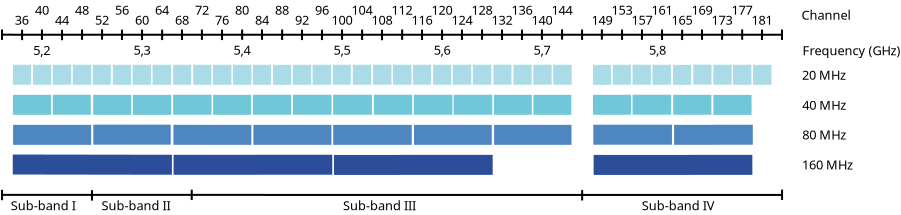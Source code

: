 <?xml version="1.0" encoding="UTF-8"?>
<dia:diagram xmlns:dia="http://www.lysator.liu.se/~alla/dia/">
  <dia:layer name="Hintergrund" visible="true" active="true">
    <dia:object type="Standard - Text" version="1" id="O0">
      <dia:attribute name="obj_pos">
        <dia:point val="16.001,12.497"/>
      </dia:attribute>
      <dia:attribute name="obj_bb">
        <dia:rectangle val="15.594,11.902;16.409,12.647"/>
      </dia:attribute>
      <dia:attribute name="text">
        <dia:composite type="text">
          <dia:attribute name="string">
            <dia:string>#36#</dia:string>
          </dia:attribute>
          <dia:attribute name="font">
            <dia:font family="sans" style="0" name="Helvetica"/>
          </dia:attribute>
          <dia:attribute name="height">
            <dia:real val="0.8"/>
          </dia:attribute>
          <dia:attribute name="pos">
            <dia:point val="16.001,12.497"/>
          </dia:attribute>
          <dia:attribute name="color">
            <dia:color val="#000000"/>
          </dia:attribute>
          <dia:attribute name="alignment">
            <dia:enum val="1"/>
          </dia:attribute>
        </dia:composite>
      </dia:attribute>
      <dia:attribute name="valign">
        <dia:enum val="3"/>
      </dia:attribute>
    </dia:object>
    <dia:object type="Standard - Text" version="1" id="O1">
      <dia:attribute name="obj_pos">
        <dia:point val="17.004,11.998"/>
      </dia:attribute>
      <dia:attribute name="obj_bb">
        <dia:rectangle val="16.596,11.403;17.411,12.148"/>
      </dia:attribute>
      <dia:attribute name="text">
        <dia:composite type="text">
          <dia:attribute name="string">
            <dia:string>#40#</dia:string>
          </dia:attribute>
          <dia:attribute name="font">
            <dia:font family="sans" style="0" name="Helvetica"/>
          </dia:attribute>
          <dia:attribute name="height">
            <dia:real val="0.8"/>
          </dia:attribute>
          <dia:attribute name="pos">
            <dia:point val="17.004,11.998"/>
          </dia:attribute>
          <dia:attribute name="color">
            <dia:color val="#000000"/>
          </dia:attribute>
          <dia:attribute name="alignment">
            <dia:enum val="1"/>
          </dia:attribute>
        </dia:composite>
      </dia:attribute>
      <dia:attribute name="valign">
        <dia:enum val="3"/>
      </dia:attribute>
    </dia:object>
    <dia:object type="Standard - Text" version="1" id="O2">
      <dia:attribute name="obj_pos">
        <dia:point val="17.998,12.498"/>
      </dia:attribute>
      <dia:attribute name="obj_bb">
        <dia:rectangle val="17.59,11.902;18.405,12.648"/>
      </dia:attribute>
      <dia:attribute name="text">
        <dia:composite type="text">
          <dia:attribute name="string">
            <dia:string>#44#</dia:string>
          </dia:attribute>
          <dia:attribute name="font">
            <dia:font family="sans" style="0" name="Helvetica"/>
          </dia:attribute>
          <dia:attribute name="height">
            <dia:real val="0.8"/>
          </dia:attribute>
          <dia:attribute name="pos">
            <dia:point val="17.998,12.498"/>
          </dia:attribute>
          <dia:attribute name="color">
            <dia:color val="#000000"/>
          </dia:attribute>
          <dia:attribute name="alignment">
            <dia:enum val="1"/>
          </dia:attribute>
        </dia:composite>
      </dia:attribute>
      <dia:attribute name="valign">
        <dia:enum val="3"/>
      </dia:attribute>
    </dia:object>
    <dia:object type="Standard - Text" version="1" id="O3">
      <dia:attribute name="obj_pos">
        <dia:point val="19.004,11.998"/>
      </dia:attribute>
      <dia:attribute name="obj_bb">
        <dia:rectangle val="18.596,11.403;19.411,12.149"/>
      </dia:attribute>
      <dia:attribute name="text">
        <dia:composite type="text">
          <dia:attribute name="string">
            <dia:string>#48#</dia:string>
          </dia:attribute>
          <dia:attribute name="font">
            <dia:font family="sans" style="0" name="Helvetica"/>
          </dia:attribute>
          <dia:attribute name="height">
            <dia:real val="0.8"/>
          </dia:attribute>
          <dia:attribute name="pos">
            <dia:point val="19.004,11.998"/>
          </dia:attribute>
          <dia:attribute name="color">
            <dia:color val="#000000"/>
          </dia:attribute>
          <dia:attribute name="alignment">
            <dia:enum val="1"/>
          </dia:attribute>
        </dia:composite>
      </dia:attribute>
      <dia:attribute name="valign">
        <dia:enum val="3"/>
      </dia:attribute>
    </dia:object>
    <dia:object type="Standard - Text" version="1" id="O4">
      <dia:attribute name="obj_pos">
        <dia:point val="20.002,12.497"/>
      </dia:attribute>
      <dia:attribute name="obj_bb">
        <dia:rectangle val="19.595,11.902;20.41,12.647"/>
      </dia:attribute>
      <dia:attribute name="text">
        <dia:composite type="text">
          <dia:attribute name="string">
            <dia:string>#52#</dia:string>
          </dia:attribute>
          <dia:attribute name="font">
            <dia:font family="sans" style="0" name="Helvetica"/>
          </dia:attribute>
          <dia:attribute name="height">
            <dia:real val="0.8"/>
          </dia:attribute>
          <dia:attribute name="pos">
            <dia:point val="20.002,12.497"/>
          </dia:attribute>
          <dia:attribute name="color">
            <dia:color val="#000000"/>
          </dia:attribute>
          <dia:attribute name="alignment">
            <dia:enum val="1"/>
          </dia:attribute>
        </dia:composite>
      </dia:attribute>
      <dia:attribute name="valign">
        <dia:enum val="3"/>
      </dia:attribute>
    </dia:object>
    <dia:object type="Standard - Text" version="1" id="O5">
      <dia:attribute name="obj_pos">
        <dia:point val="20.998,12.001"/>
      </dia:attribute>
      <dia:attribute name="obj_bb">
        <dia:rectangle val="20.591,11.406;21.406,12.151"/>
      </dia:attribute>
      <dia:attribute name="text">
        <dia:composite type="text">
          <dia:attribute name="string">
            <dia:string>#56#</dia:string>
          </dia:attribute>
          <dia:attribute name="font">
            <dia:font family="sans" style="0" name="Helvetica"/>
          </dia:attribute>
          <dia:attribute name="height">
            <dia:real val="0.8"/>
          </dia:attribute>
          <dia:attribute name="pos">
            <dia:point val="20.998,12.001"/>
          </dia:attribute>
          <dia:attribute name="color">
            <dia:color val="#000000"/>
          </dia:attribute>
          <dia:attribute name="alignment">
            <dia:enum val="1"/>
          </dia:attribute>
        </dia:composite>
      </dia:attribute>
      <dia:attribute name="valign">
        <dia:enum val="3"/>
      </dia:attribute>
    </dia:object>
    <dia:object type="Standard - Text" version="1" id="O6">
      <dia:attribute name="obj_pos">
        <dia:point val="22.0,12.5"/>
      </dia:attribute>
      <dia:attribute name="obj_bb">
        <dia:rectangle val="21.592,11.905;22.407,12.65"/>
      </dia:attribute>
      <dia:attribute name="text">
        <dia:composite type="text">
          <dia:attribute name="string">
            <dia:string>#60#</dia:string>
          </dia:attribute>
          <dia:attribute name="font">
            <dia:font family="sans" style="0" name="Helvetica"/>
          </dia:attribute>
          <dia:attribute name="height">
            <dia:real val="0.8"/>
          </dia:attribute>
          <dia:attribute name="pos">
            <dia:point val="22.0,12.5"/>
          </dia:attribute>
          <dia:attribute name="color">
            <dia:color val="#000000"/>
          </dia:attribute>
          <dia:attribute name="alignment">
            <dia:enum val="1"/>
          </dia:attribute>
        </dia:composite>
      </dia:attribute>
      <dia:attribute name="valign">
        <dia:enum val="3"/>
      </dia:attribute>
    </dia:object>
    <dia:object type="Standard - Text" version="1" id="O7">
      <dia:attribute name="obj_pos">
        <dia:point val="22.999,12.002"/>
      </dia:attribute>
      <dia:attribute name="obj_bb">
        <dia:rectangle val="22.592,11.408;23.407,12.152"/>
      </dia:attribute>
      <dia:attribute name="text">
        <dia:composite type="text">
          <dia:attribute name="string">
            <dia:string>#64#</dia:string>
          </dia:attribute>
          <dia:attribute name="font">
            <dia:font family="sans" style="0" name="Helvetica"/>
          </dia:attribute>
          <dia:attribute name="height">
            <dia:real val="0.8"/>
          </dia:attribute>
          <dia:attribute name="pos">
            <dia:point val="22.999,12.002"/>
          </dia:attribute>
          <dia:attribute name="color">
            <dia:color val="#000000"/>
          </dia:attribute>
          <dia:attribute name="alignment">
            <dia:enum val="1"/>
          </dia:attribute>
        </dia:composite>
      </dia:attribute>
      <dia:attribute name="valign">
        <dia:enum val="3"/>
      </dia:attribute>
    </dia:object>
    <dia:object type="Standard - Text" version="1" id="O8">
      <dia:attribute name="obj_pos">
        <dia:point val="24.0,12.497"/>
      </dia:attribute>
      <dia:attribute name="obj_bb">
        <dia:rectangle val="23.593,11.902;24.408,12.647"/>
      </dia:attribute>
      <dia:attribute name="text">
        <dia:composite type="text">
          <dia:attribute name="string">
            <dia:string>#68#</dia:string>
          </dia:attribute>
          <dia:attribute name="font">
            <dia:font family="sans" style="0" name="Helvetica"/>
          </dia:attribute>
          <dia:attribute name="height">
            <dia:real val="0.8"/>
          </dia:attribute>
          <dia:attribute name="pos">
            <dia:point val="24.0,12.497"/>
          </dia:attribute>
          <dia:attribute name="color">
            <dia:color val="#000000"/>
          </dia:attribute>
          <dia:attribute name="alignment">
            <dia:enum val="1"/>
          </dia:attribute>
        </dia:composite>
      </dia:attribute>
      <dia:attribute name="valign">
        <dia:enum val="3"/>
      </dia:attribute>
    </dia:object>
    <dia:object type="Standard - Text" version="1" id="O9">
      <dia:attribute name="obj_pos">
        <dia:point val="24.999,12.001"/>
      </dia:attribute>
      <dia:attribute name="obj_bb">
        <dia:rectangle val="24.592,11.406;25.407,12.151"/>
      </dia:attribute>
      <dia:attribute name="text">
        <dia:composite type="text">
          <dia:attribute name="string">
            <dia:string>#72#</dia:string>
          </dia:attribute>
          <dia:attribute name="font">
            <dia:font family="sans" style="0" name="Helvetica"/>
          </dia:attribute>
          <dia:attribute name="height">
            <dia:real val="0.8"/>
          </dia:attribute>
          <dia:attribute name="pos">
            <dia:point val="24.999,12.001"/>
          </dia:attribute>
          <dia:attribute name="color">
            <dia:color val="#000000"/>
          </dia:attribute>
          <dia:attribute name="alignment">
            <dia:enum val="1"/>
          </dia:attribute>
        </dia:composite>
      </dia:attribute>
      <dia:attribute name="valign">
        <dia:enum val="3"/>
      </dia:attribute>
    </dia:object>
    <dia:object type="Standard - Text" version="1" id="O10">
      <dia:attribute name="obj_pos">
        <dia:point val="25.998,12.501"/>
      </dia:attribute>
      <dia:attribute name="obj_bb">
        <dia:rectangle val="25.591,11.906;26.406,12.651"/>
      </dia:attribute>
      <dia:attribute name="text">
        <dia:composite type="text">
          <dia:attribute name="string">
            <dia:string>#76#</dia:string>
          </dia:attribute>
          <dia:attribute name="font">
            <dia:font family="sans" style="0" name="Helvetica"/>
          </dia:attribute>
          <dia:attribute name="height">
            <dia:real val="0.8"/>
          </dia:attribute>
          <dia:attribute name="pos">
            <dia:point val="25.998,12.501"/>
          </dia:attribute>
          <dia:attribute name="color">
            <dia:color val="#000000"/>
          </dia:attribute>
          <dia:attribute name="alignment">
            <dia:enum val="1"/>
          </dia:attribute>
        </dia:composite>
      </dia:attribute>
      <dia:attribute name="valign">
        <dia:enum val="3"/>
      </dia:attribute>
    </dia:object>
    <dia:object type="Standard - Text" version="1" id="O11">
      <dia:attribute name="obj_pos">
        <dia:point val="26.998,11.999"/>
      </dia:attribute>
      <dia:attribute name="obj_bb">
        <dia:rectangle val="26.59,11.404;27.405,12.149"/>
      </dia:attribute>
      <dia:attribute name="text">
        <dia:composite type="text">
          <dia:attribute name="string">
            <dia:string>#80#</dia:string>
          </dia:attribute>
          <dia:attribute name="font">
            <dia:font family="sans" style="0" name="Helvetica"/>
          </dia:attribute>
          <dia:attribute name="height">
            <dia:real val="0.8"/>
          </dia:attribute>
          <dia:attribute name="pos">
            <dia:point val="26.998,11.999"/>
          </dia:attribute>
          <dia:attribute name="color">
            <dia:color val="#000000"/>
          </dia:attribute>
          <dia:attribute name="alignment">
            <dia:enum val="1"/>
          </dia:attribute>
        </dia:composite>
      </dia:attribute>
      <dia:attribute name="valign">
        <dia:enum val="3"/>
      </dia:attribute>
    </dia:object>
    <dia:object type="Standard - Text" version="1" id="O12">
      <dia:attribute name="obj_pos">
        <dia:point val="27.999,12.501"/>
      </dia:attribute>
      <dia:attribute name="obj_bb">
        <dia:rectangle val="27.591,11.905;28.406,12.65"/>
      </dia:attribute>
      <dia:attribute name="text">
        <dia:composite type="text">
          <dia:attribute name="string">
            <dia:string>#84#</dia:string>
          </dia:attribute>
          <dia:attribute name="font">
            <dia:font family="sans" style="0" name="Helvetica"/>
          </dia:attribute>
          <dia:attribute name="height">
            <dia:real val="0.8"/>
          </dia:attribute>
          <dia:attribute name="pos">
            <dia:point val="27.999,12.501"/>
          </dia:attribute>
          <dia:attribute name="color">
            <dia:color val="#000000"/>
          </dia:attribute>
          <dia:attribute name="alignment">
            <dia:enum val="1"/>
          </dia:attribute>
        </dia:composite>
      </dia:attribute>
      <dia:attribute name="valign">
        <dia:enum val="3"/>
      </dia:attribute>
    </dia:object>
    <dia:object type="Standard - Text" version="1" id="O13">
      <dia:attribute name="obj_pos">
        <dia:point val="29.0,11.997"/>
      </dia:attribute>
      <dia:attribute name="obj_bb">
        <dia:rectangle val="28.593,11.402;29.408,12.147"/>
      </dia:attribute>
      <dia:attribute name="text">
        <dia:composite type="text">
          <dia:attribute name="string">
            <dia:string>#88#</dia:string>
          </dia:attribute>
          <dia:attribute name="font">
            <dia:font family="sans" style="0" name="Helvetica"/>
          </dia:attribute>
          <dia:attribute name="height">
            <dia:real val="0.8"/>
          </dia:attribute>
          <dia:attribute name="pos">
            <dia:point val="29.0,11.997"/>
          </dia:attribute>
          <dia:attribute name="color">
            <dia:color val="#000000"/>
          </dia:attribute>
          <dia:attribute name="alignment">
            <dia:enum val="1"/>
          </dia:attribute>
        </dia:composite>
      </dia:attribute>
      <dia:attribute name="valign">
        <dia:enum val="3"/>
      </dia:attribute>
    </dia:object>
    <dia:object type="Standard - Text" version="1" id="O14">
      <dia:attribute name="obj_pos">
        <dia:point val="29.996,12.5"/>
      </dia:attribute>
      <dia:attribute name="obj_bb">
        <dia:rectangle val="29.588,11.905;30.404,12.65"/>
      </dia:attribute>
      <dia:attribute name="text">
        <dia:composite type="text">
          <dia:attribute name="string">
            <dia:string>#92#</dia:string>
          </dia:attribute>
          <dia:attribute name="font">
            <dia:font family="sans" style="0" name="Helvetica"/>
          </dia:attribute>
          <dia:attribute name="height">
            <dia:real val="0.8"/>
          </dia:attribute>
          <dia:attribute name="pos">
            <dia:point val="29.996,12.5"/>
          </dia:attribute>
          <dia:attribute name="color">
            <dia:color val="#000000"/>
          </dia:attribute>
          <dia:attribute name="alignment">
            <dia:enum val="1"/>
          </dia:attribute>
        </dia:composite>
      </dia:attribute>
      <dia:attribute name="valign">
        <dia:enum val="3"/>
      </dia:attribute>
    </dia:object>
    <dia:object type="Standard - Text" version="1" id="O15">
      <dia:attribute name="obj_pos">
        <dia:point val="30.997,11.997"/>
      </dia:attribute>
      <dia:attribute name="obj_bb">
        <dia:rectangle val="30.589,11.402;31.404,12.147"/>
      </dia:attribute>
      <dia:attribute name="text">
        <dia:composite type="text">
          <dia:attribute name="string">
            <dia:string>#96#</dia:string>
          </dia:attribute>
          <dia:attribute name="font">
            <dia:font family="sans" style="0" name="Helvetica"/>
          </dia:attribute>
          <dia:attribute name="height">
            <dia:real val="0.8"/>
          </dia:attribute>
          <dia:attribute name="pos">
            <dia:point val="30.997,11.997"/>
          </dia:attribute>
          <dia:attribute name="color">
            <dia:color val="#000000"/>
          </dia:attribute>
          <dia:attribute name="alignment">
            <dia:enum val="1"/>
          </dia:attribute>
        </dia:composite>
      </dia:attribute>
      <dia:attribute name="valign">
        <dia:enum val="3"/>
      </dia:attribute>
    </dia:object>
    <dia:object type="Standard - Text" version="1" id="O16">
      <dia:attribute name="obj_pos">
        <dia:point val="32.001,12.501"/>
      </dia:attribute>
      <dia:attribute name="obj_bb">
        <dia:rectangle val="31.39,11.906;32.612,12.651"/>
      </dia:attribute>
      <dia:attribute name="text">
        <dia:composite type="text">
          <dia:attribute name="string">
            <dia:string>#100#</dia:string>
          </dia:attribute>
          <dia:attribute name="font">
            <dia:font family="sans" style="0" name="Helvetica"/>
          </dia:attribute>
          <dia:attribute name="height">
            <dia:real val="0.8"/>
          </dia:attribute>
          <dia:attribute name="pos">
            <dia:point val="32.001,12.501"/>
          </dia:attribute>
          <dia:attribute name="color">
            <dia:color val="#000000"/>
          </dia:attribute>
          <dia:attribute name="alignment">
            <dia:enum val="1"/>
          </dia:attribute>
        </dia:composite>
      </dia:attribute>
      <dia:attribute name="valign">
        <dia:enum val="3"/>
      </dia:attribute>
    </dia:object>
    <dia:object type="Standard - Text" version="1" id="O17">
      <dia:attribute name="obj_pos">
        <dia:point val="32.998,11.998"/>
      </dia:attribute>
      <dia:attribute name="obj_bb">
        <dia:rectangle val="32.387,11.403;33.609,12.149"/>
      </dia:attribute>
      <dia:attribute name="text">
        <dia:composite type="text">
          <dia:attribute name="string">
            <dia:string>#104#</dia:string>
          </dia:attribute>
          <dia:attribute name="font">
            <dia:font family="sans" style="0" name="Helvetica"/>
          </dia:attribute>
          <dia:attribute name="height">
            <dia:real val="0.8"/>
          </dia:attribute>
          <dia:attribute name="pos">
            <dia:point val="32.998,11.998"/>
          </dia:attribute>
          <dia:attribute name="color">
            <dia:color val="#000000"/>
          </dia:attribute>
          <dia:attribute name="alignment">
            <dia:enum val="1"/>
          </dia:attribute>
        </dia:composite>
      </dia:attribute>
      <dia:attribute name="valign">
        <dia:enum val="3"/>
      </dia:attribute>
    </dia:object>
    <dia:object type="Standard - Text" version="1" id="O18">
      <dia:attribute name="obj_pos">
        <dia:point val="34.002,12.501"/>
      </dia:attribute>
      <dia:attribute name="obj_bb">
        <dia:rectangle val="33.391,11.906;34.613,12.651"/>
      </dia:attribute>
      <dia:attribute name="text">
        <dia:composite type="text">
          <dia:attribute name="string">
            <dia:string>#108#</dia:string>
          </dia:attribute>
          <dia:attribute name="font">
            <dia:font family="sans" style="0" name="Helvetica"/>
          </dia:attribute>
          <dia:attribute name="height">
            <dia:real val="0.8"/>
          </dia:attribute>
          <dia:attribute name="pos">
            <dia:point val="34.002,12.501"/>
          </dia:attribute>
          <dia:attribute name="color">
            <dia:color val="#000000"/>
          </dia:attribute>
          <dia:attribute name="alignment">
            <dia:enum val="1"/>
          </dia:attribute>
        </dia:composite>
      </dia:attribute>
      <dia:attribute name="valign">
        <dia:enum val="3"/>
      </dia:attribute>
    </dia:object>
    <dia:object type="Standard - Text" version="1" id="O19">
      <dia:attribute name="obj_pos">
        <dia:point val="34.998,12.001"/>
      </dia:attribute>
      <dia:attribute name="obj_bb">
        <dia:rectangle val="34.387,11.406;35.61,12.151"/>
      </dia:attribute>
      <dia:attribute name="text">
        <dia:composite type="text">
          <dia:attribute name="string">
            <dia:string>#112#</dia:string>
          </dia:attribute>
          <dia:attribute name="font">
            <dia:font family="sans" style="0" name="Helvetica"/>
          </dia:attribute>
          <dia:attribute name="height">
            <dia:real val="0.8"/>
          </dia:attribute>
          <dia:attribute name="pos">
            <dia:point val="34.998,12.001"/>
          </dia:attribute>
          <dia:attribute name="color">
            <dia:color val="#000000"/>
          </dia:attribute>
          <dia:attribute name="alignment">
            <dia:enum val="1"/>
          </dia:attribute>
        </dia:composite>
      </dia:attribute>
      <dia:attribute name="valign">
        <dia:enum val="3"/>
      </dia:attribute>
    </dia:object>
    <dia:object type="Standard - Text" version="1" id="O20">
      <dia:attribute name="obj_pos">
        <dia:point val="35.997,12.5"/>
      </dia:attribute>
      <dia:attribute name="obj_bb">
        <dia:rectangle val="35.386,11.905;36.608,12.65"/>
      </dia:attribute>
      <dia:attribute name="text">
        <dia:composite type="text">
          <dia:attribute name="string">
            <dia:string>#116#</dia:string>
          </dia:attribute>
          <dia:attribute name="font">
            <dia:font family="sans" style="0" name="Helvetica"/>
          </dia:attribute>
          <dia:attribute name="height">
            <dia:real val="0.8"/>
          </dia:attribute>
          <dia:attribute name="pos">
            <dia:point val="35.997,12.5"/>
          </dia:attribute>
          <dia:attribute name="color">
            <dia:color val="#000000"/>
          </dia:attribute>
          <dia:attribute name="alignment">
            <dia:enum val="1"/>
          </dia:attribute>
        </dia:composite>
      </dia:attribute>
      <dia:attribute name="valign">
        <dia:enum val="3"/>
      </dia:attribute>
    </dia:object>
    <dia:object type="Standard - Text" version="1" id="O21">
      <dia:attribute name="obj_pos">
        <dia:point val="37.0,11.998"/>
      </dia:attribute>
      <dia:attribute name="obj_bb">
        <dia:rectangle val="36.389,11.403;37.611,12.148"/>
      </dia:attribute>
      <dia:attribute name="text">
        <dia:composite type="text">
          <dia:attribute name="string">
            <dia:string>#120#</dia:string>
          </dia:attribute>
          <dia:attribute name="font">
            <dia:font family="sans" style="0" name="Helvetica"/>
          </dia:attribute>
          <dia:attribute name="height">
            <dia:real val="0.8"/>
          </dia:attribute>
          <dia:attribute name="pos">
            <dia:point val="37.0,11.998"/>
          </dia:attribute>
          <dia:attribute name="color">
            <dia:color val="#000000"/>
          </dia:attribute>
          <dia:attribute name="alignment">
            <dia:enum val="1"/>
          </dia:attribute>
        </dia:composite>
      </dia:attribute>
      <dia:attribute name="valign">
        <dia:enum val="3"/>
      </dia:attribute>
    </dia:object>
    <dia:object type="Standard - Text" version="1" id="O22">
      <dia:attribute name="obj_pos">
        <dia:point val="39.001,12.002"/>
      </dia:attribute>
      <dia:attribute name="obj_bb">
        <dia:rectangle val="38.389,11.407;39.612,12.152"/>
      </dia:attribute>
      <dia:attribute name="text">
        <dia:composite type="text">
          <dia:attribute name="string">
            <dia:string>#128#</dia:string>
          </dia:attribute>
          <dia:attribute name="font">
            <dia:font family="sans" style="0" name="Helvetica"/>
          </dia:attribute>
          <dia:attribute name="height">
            <dia:real val="0.8"/>
          </dia:attribute>
          <dia:attribute name="pos">
            <dia:point val="39.001,12.002"/>
          </dia:attribute>
          <dia:attribute name="color">
            <dia:color val="#000000"/>
          </dia:attribute>
          <dia:attribute name="alignment">
            <dia:enum val="1"/>
          </dia:attribute>
        </dia:composite>
      </dia:attribute>
      <dia:attribute name="valign">
        <dia:enum val="3"/>
      </dia:attribute>
    </dia:object>
    <dia:object type="Standard - Text" version="1" id="O23">
      <dia:attribute name="obj_pos">
        <dia:point val="40.0,12.498"/>
      </dia:attribute>
      <dia:attribute name="obj_bb">
        <dia:rectangle val="39.389,11.903;40.611,12.648"/>
      </dia:attribute>
      <dia:attribute name="text">
        <dia:composite type="text">
          <dia:attribute name="string">
            <dia:string>#132#</dia:string>
          </dia:attribute>
          <dia:attribute name="font">
            <dia:font family="sans" style="0" name="Helvetica"/>
          </dia:attribute>
          <dia:attribute name="height">
            <dia:real val="0.8"/>
          </dia:attribute>
          <dia:attribute name="pos">
            <dia:point val="40.0,12.498"/>
          </dia:attribute>
          <dia:attribute name="color">
            <dia:color val="#000000"/>
          </dia:attribute>
          <dia:attribute name="alignment">
            <dia:enum val="1"/>
          </dia:attribute>
        </dia:composite>
      </dia:attribute>
      <dia:attribute name="valign">
        <dia:enum val="3"/>
      </dia:attribute>
    </dia:object>
    <dia:object type="Standard - Text" version="1" id="O24">
      <dia:attribute name="obj_pos">
        <dia:point val="40.998,11.998"/>
      </dia:attribute>
      <dia:attribute name="obj_bb">
        <dia:rectangle val="40.387,11.403;41.609,12.148"/>
      </dia:attribute>
      <dia:attribute name="text">
        <dia:composite type="text">
          <dia:attribute name="string">
            <dia:string>#136#</dia:string>
          </dia:attribute>
          <dia:attribute name="font">
            <dia:font family="sans" style="0" name="Helvetica"/>
          </dia:attribute>
          <dia:attribute name="height">
            <dia:real val="0.8"/>
          </dia:attribute>
          <dia:attribute name="pos">
            <dia:point val="40.998,11.998"/>
          </dia:attribute>
          <dia:attribute name="color">
            <dia:color val="#000000"/>
          </dia:attribute>
          <dia:attribute name="alignment">
            <dia:enum val="1"/>
          </dia:attribute>
        </dia:composite>
      </dia:attribute>
      <dia:attribute name="valign">
        <dia:enum val="3"/>
      </dia:attribute>
    </dia:object>
    <dia:object type="Standard - Text" version="1" id="O25">
      <dia:attribute name="obj_pos">
        <dia:point val="41.997,12.499"/>
      </dia:attribute>
      <dia:attribute name="obj_bb">
        <dia:rectangle val="41.386,11.904;42.608,12.649"/>
      </dia:attribute>
      <dia:attribute name="text">
        <dia:composite type="text">
          <dia:attribute name="string">
            <dia:string>#140#</dia:string>
          </dia:attribute>
          <dia:attribute name="font">
            <dia:font family="sans" style="0" name="Helvetica"/>
          </dia:attribute>
          <dia:attribute name="height">
            <dia:real val="0.8"/>
          </dia:attribute>
          <dia:attribute name="pos">
            <dia:point val="41.997,12.499"/>
          </dia:attribute>
          <dia:attribute name="color">
            <dia:color val="#000000"/>
          </dia:attribute>
          <dia:attribute name="alignment">
            <dia:enum val="1"/>
          </dia:attribute>
        </dia:composite>
      </dia:attribute>
      <dia:attribute name="valign">
        <dia:enum val="3"/>
      </dia:attribute>
    </dia:object>
    <dia:object type="Standard - Text" version="1" id="O26">
      <dia:attribute name="obj_pos">
        <dia:point val="43.001,12.002"/>
      </dia:attribute>
      <dia:attribute name="obj_bb">
        <dia:rectangle val="42.39,11.407;43.612,12.152"/>
      </dia:attribute>
      <dia:attribute name="text">
        <dia:composite type="text">
          <dia:attribute name="string">
            <dia:string>#144#</dia:string>
          </dia:attribute>
          <dia:attribute name="font">
            <dia:font family="sans" style="0" name="Helvetica"/>
          </dia:attribute>
          <dia:attribute name="height">
            <dia:real val="0.8"/>
          </dia:attribute>
          <dia:attribute name="pos">
            <dia:point val="43.001,12.002"/>
          </dia:attribute>
          <dia:attribute name="color">
            <dia:color val="#000000"/>
          </dia:attribute>
          <dia:attribute name="alignment">
            <dia:enum val="1"/>
          </dia:attribute>
        </dia:composite>
      </dia:attribute>
      <dia:attribute name="valign">
        <dia:enum val="3"/>
      </dia:attribute>
    </dia:object>
    <dia:object type="Standard - Text" version="1" id="O27">
      <dia:attribute name="obj_pos">
        <dia:point val="44.999,12.496"/>
      </dia:attribute>
      <dia:attribute name="obj_bb">
        <dia:rectangle val="44.388,11.901;45.611,12.646"/>
      </dia:attribute>
      <dia:attribute name="text">
        <dia:composite type="text">
          <dia:attribute name="string">
            <dia:string>#149#</dia:string>
          </dia:attribute>
          <dia:attribute name="font">
            <dia:font family="sans" style="0" name="Helvetica"/>
          </dia:attribute>
          <dia:attribute name="height">
            <dia:real val="0.8"/>
          </dia:attribute>
          <dia:attribute name="pos">
            <dia:point val="44.999,12.496"/>
          </dia:attribute>
          <dia:attribute name="color">
            <dia:color val="#000000"/>
          </dia:attribute>
          <dia:attribute name="alignment">
            <dia:enum val="1"/>
          </dia:attribute>
        </dia:composite>
      </dia:attribute>
      <dia:attribute name="valign">
        <dia:enum val="3"/>
      </dia:attribute>
    </dia:object>
    <dia:object type="Standard - Text" version="1" id="O28">
      <dia:attribute name="obj_pos">
        <dia:point val="45.998,12.002"/>
      </dia:attribute>
      <dia:attribute name="obj_bb">
        <dia:rectangle val="45.387,11.407;46.609,12.152"/>
      </dia:attribute>
      <dia:attribute name="text">
        <dia:composite type="text">
          <dia:attribute name="string">
            <dia:string>#153#</dia:string>
          </dia:attribute>
          <dia:attribute name="font">
            <dia:font family="sans" style="0" name="Helvetica"/>
          </dia:attribute>
          <dia:attribute name="height">
            <dia:real val="0.8"/>
          </dia:attribute>
          <dia:attribute name="pos">
            <dia:point val="45.998,12.002"/>
          </dia:attribute>
          <dia:attribute name="color">
            <dia:color val="#000000"/>
          </dia:attribute>
          <dia:attribute name="alignment">
            <dia:enum val="1"/>
          </dia:attribute>
        </dia:composite>
      </dia:attribute>
      <dia:attribute name="valign">
        <dia:enum val="3"/>
      </dia:attribute>
    </dia:object>
    <dia:object type="Standard - Text" version="1" id="O29">
      <dia:attribute name="obj_pos">
        <dia:point val="47.002,12.497"/>
      </dia:attribute>
      <dia:attribute name="obj_bb">
        <dia:rectangle val="46.39,11.902;47.613,12.647"/>
      </dia:attribute>
      <dia:attribute name="text">
        <dia:composite type="text">
          <dia:attribute name="string">
            <dia:string>#157#</dia:string>
          </dia:attribute>
          <dia:attribute name="font">
            <dia:font family="sans" style="0" name="Helvetica"/>
          </dia:attribute>
          <dia:attribute name="height">
            <dia:real val="0.8"/>
          </dia:attribute>
          <dia:attribute name="pos">
            <dia:point val="47.002,12.497"/>
          </dia:attribute>
          <dia:attribute name="color">
            <dia:color val="#000000"/>
          </dia:attribute>
          <dia:attribute name="alignment">
            <dia:enum val="1"/>
          </dia:attribute>
        </dia:composite>
      </dia:attribute>
      <dia:attribute name="valign">
        <dia:enum val="3"/>
      </dia:attribute>
    </dia:object>
    <dia:object type="Standard - Text" version="1" id="O30">
      <dia:attribute name="obj_pos">
        <dia:point val="47.999,12.001"/>
      </dia:attribute>
      <dia:attribute name="obj_bb">
        <dia:rectangle val="47.388,11.406;48.611,12.151"/>
      </dia:attribute>
      <dia:attribute name="text">
        <dia:composite type="text">
          <dia:attribute name="string">
            <dia:string>#161#</dia:string>
          </dia:attribute>
          <dia:attribute name="font">
            <dia:font family="sans" style="0" name="Helvetica"/>
          </dia:attribute>
          <dia:attribute name="height">
            <dia:real val="0.8"/>
          </dia:attribute>
          <dia:attribute name="pos">
            <dia:point val="47.999,12.001"/>
          </dia:attribute>
          <dia:attribute name="color">
            <dia:color val="#000000"/>
          </dia:attribute>
          <dia:attribute name="alignment">
            <dia:enum val="1"/>
          </dia:attribute>
        </dia:composite>
      </dia:attribute>
      <dia:attribute name="valign">
        <dia:enum val="3"/>
      </dia:attribute>
    </dia:object>
    <dia:object type="Standard - Text" version="1" id="O31">
      <dia:attribute name="obj_pos">
        <dia:point val="48.998,12.504"/>
      </dia:attribute>
      <dia:attribute name="obj_bb">
        <dia:rectangle val="48.387,11.909;49.61,12.654"/>
      </dia:attribute>
      <dia:attribute name="text">
        <dia:composite type="text">
          <dia:attribute name="string">
            <dia:string>#165#</dia:string>
          </dia:attribute>
          <dia:attribute name="font">
            <dia:font family="sans" style="0" name="Helvetica"/>
          </dia:attribute>
          <dia:attribute name="height">
            <dia:real val="0.8"/>
          </dia:attribute>
          <dia:attribute name="pos">
            <dia:point val="48.998,12.504"/>
          </dia:attribute>
          <dia:attribute name="color">
            <dia:color val="#000000"/>
          </dia:attribute>
          <dia:attribute name="alignment">
            <dia:enum val="1"/>
          </dia:attribute>
        </dia:composite>
      </dia:attribute>
      <dia:attribute name="valign">
        <dia:enum val="3"/>
      </dia:attribute>
    </dia:object>
    <dia:object type="Standard - Text" version="1" id="O32">
      <dia:attribute name="obj_pos">
        <dia:point val="50.0,11.999"/>
      </dia:attribute>
      <dia:attribute name="obj_bb">
        <dia:rectangle val="49.389,11.404;50.611,12.149"/>
      </dia:attribute>
      <dia:attribute name="text">
        <dia:composite type="text">
          <dia:attribute name="string">
            <dia:string>#169#</dia:string>
          </dia:attribute>
          <dia:attribute name="font">
            <dia:font family="sans" style="0" name="Helvetica"/>
          </dia:attribute>
          <dia:attribute name="height">
            <dia:real val="0.8"/>
          </dia:attribute>
          <dia:attribute name="pos">
            <dia:point val="50.0,11.999"/>
          </dia:attribute>
          <dia:attribute name="color">
            <dia:color val="#000000"/>
          </dia:attribute>
          <dia:attribute name="alignment">
            <dia:enum val="1"/>
          </dia:attribute>
        </dia:composite>
      </dia:attribute>
      <dia:attribute name="valign">
        <dia:enum val="3"/>
      </dia:attribute>
    </dia:object>
    <dia:object type="Standard - Text" version="1" id="O33">
      <dia:attribute name="obj_pos">
        <dia:point val="51.003,12.499"/>
      </dia:attribute>
      <dia:attribute name="obj_bb">
        <dia:rectangle val="50.392,11.904;51.614,12.649"/>
      </dia:attribute>
      <dia:attribute name="text">
        <dia:composite type="text">
          <dia:attribute name="string">
            <dia:string>#173#</dia:string>
          </dia:attribute>
          <dia:attribute name="font">
            <dia:font family="sans" style="0" name="Helvetica"/>
          </dia:attribute>
          <dia:attribute name="height">
            <dia:real val="0.8"/>
          </dia:attribute>
          <dia:attribute name="pos">
            <dia:point val="51.003,12.499"/>
          </dia:attribute>
          <dia:attribute name="color">
            <dia:color val="#000000"/>
          </dia:attribute>
          <dia:attribute name="alignment">
            <dia:enum val="1"/>
          </dia:attribute>
        </dia:composite>
      </dia:attribute>
      <dia:attribute name="valign">
        <dia:enum val="3"/>
      </dia:attribute>
    </dia:object>
    <dia:object type="Standard - Text" version="1" id="O34">
      <dia:attribute name="obj_pos">
        <dia:point val="52.0,11.999"/>
      </dia:attribute>
      <dia:attribute name="obj_bb">
        <dia:rectangle val="51.388,11.404;52.611,12.149"/>
      </dia:attribute>
      <dia:attribute name="text">
        <dia:composite type="text">
          <dia:attribute name="string">
            <dia:string>#177#</dia:string>
          </dia:attribute>
          <dia:attribute name="font">
            <dia:font family="sans" style="0" name="Helvetica"/>
          </dia:attribute>
          <dia:attribute name="height">
            <dia:real val="0.8"/>
          </dia:attribute>
          <dia:attribute name="pos">
            <dia:point val="52.0,11.999"/>
          </dia:attribute>
          <dia:attribute name="color">
            <dia:color val="#000000"/>
          </dia:attribute>
          <dia:attribute name="alignment">
            <dia:enum val="1"/>
          </dia:attribute>
        </dia:composite>
      </dia:attribute>
      <dia:attribute name="valign">
        <dia:enum val="3"/>
      </dia:attribute>
    </dia:object>
    <dia:object type="Standard - Text" version="1" id="O35">
      <dia:attribute name="obj_pos">
        <dia:point val="53.002,12.501"/>
      </dia:attribute>
      <dia:attribute name="obj_bb">
        <dia:rectangle val="52.391,11.905;53.613,12.65"/>
      </dia:attribute>
      <dia:attribute name="text">
        <dia:composite type="text">
          <dia:attribute name="string">
            <dia:string>#181#</dia:string>
          </dia:attribute>
          <dia:attribute name="font">
            <dia:font family="sans" style="0" name="Helvetica"/>
          </dia:attribute>
          <dia:attribute name="height">
            <dia:real val="0.8"/>
          </dia:attribute>
          <dia:attribute name="pos">
            <dia:point val="53.002,12.501"/>
          </dia:attribute>
          <dia:attribute name="color">
            <dia:color val="#000000"/>
          </dia:attribute>
          <dia:attribute name="alignment">
            <dia:enum val="1"/>
          </dia:attribute>
        </dia:composite>
      </dia:attribute>
      <dia:attribute name="valign">
        <dia:enum val="3"/>
      </dia:attribute>
    </dia:object>
    <dia:object type="Standard - Line" version="0" id="O36">
      <dia:attribute name="obj_pos">
        <dia:point val="14.999,12.736"/>
      </dia:attribute>
      <dia:attribute name="obj_bb">
        <dia:rectangle val="14.949,12.686;15.05,13.307"/>
      </dia:attribute>
      <dia:attribute name="conn_endpoints">
        <dia:point val="14.999,12.736"/>
        <dia:point val="14.999,13.257"/>
      </dia:attribute>
      <dia:attribute name="numcp">
        <dia:int val="1"/>
      </dia:attribute>
    </dia:object>
    <dia:object type="Standard - Line" version="0" id="O37">
      <dia:attribute name="obj_pos">
        <dia:point val="19.497,20.771"/>
      </dia:attribute>
      <dia:attribute name="obj_bb">
        <dia:rectangle val="19.446,20.721;19.547,21.342"/>
      </dia:attribute>
      <dia:attribute name="conn_endpoints">
        <dia:point val="19.497,20.771"/>
        <dia:point val="19.497,21.292"/>
      </dia:attribute>
      <dia:attribute name="numcp">
        <dia:int val="1"/>
      </dia:attribute>
    </dia:object>
    <dia:object type="Standard - Line" version="0" id="O38">
      <dia:attribute name="obj_pos">
        <dia:point val="36,12.74"/>
      </dia:attribute>
      <dia:attribute name="obj_bb">
        <dia:rectangle val="35.95,12.69;36.051,13.31"/>
      </dia:attribute>
      <dia:attribute name="conn_endpoints">
        <dia:point val="36,12.74"/>
        <dia:point val="36.001,13.261"/>
      </dia:attribute>
      <dia:attribute name="numcp">
        <dia:int val="1"/>
      </dia:attribute>
    </dia:object>
    <dia:object type="Standard - Line" version="0" id="O39">
      <dia:attribute name="obj_pos">
        <dia:point val="16.003,12.746"/>
      </dia:attribute>
      <dia:attribute name="obj_bb">
        <dia:rectangle val="15.953,12.696;16.054,13.317"/>
      </dia:attribute>
      <dia:attribute name="conn_endpoints">
        <dia:point val="16.003,12.746"/>
        <dia:point val="16.004,13.267"/>
      </dia:attribute>
      <dia:attribute name="numcp">
        <dia:int val="1"/>
      </dia:attribute>
    </dia:object>
    <dia:object type="Standard - Line" version="0" id="O40">
      <dia:attribute name="obj_pos">
        <dia:point val="14.999,12.997"/>
      </dia:attribute>
      <dia:attribute name="obj_bb">
        <dia:rectangle val="14.949,12.947;54.05,13.05"/>
      </dia:attribute>
      <dia:attribute name="conn_endpoints">
        <dia:point val="14.999,12.997"/>
        <dia:point val="54.0,13.0"/>
      </dia:attribute>
      <dia:attribute name="numcp">
        <dia:int val="1"/>
      </dia:attribute>
      <dia:connections>
        <dia:connection handle="0" to="O36" connection="0"/>
      </dia:connections>
    </dia:object>
    <dia:object type="Standard - Line" version="0" id="O41">
      <dia:attribute name="obj_pos">
        <dia:point val="16.997,12.738"/>
      </dia:attribute>
      <dia:attribute name="obj_bb">
        <dia:rectangle val="16.946,12.687;17.047,13.308"/>
      </dia:attribute>
      <dia:attribute name="conn_endpoints">
        <dia:point val="16.997,12.738"/>
        <dia:point val="16.997,13.258"/>
      </dia:attribute>
      <dia:attribute name="numcp">
        <dia:int val="1"/>
      </dia:attribute>
    </dia:object>
    <dia:object type="Standard - Line" version="0" id="O42">
      <dia:attribute name="obj_pos">
        <dia:point val="18.001,12.753"/>
      </dia:attribute>
      <dia:attribute name="obj_bb">
        <dia:rectangle val="17.951,12.703;18.052,13.323"/>
      </dia:attribute>
      <dia:attribute name="conn_endpoints">
        <dia:point val="18.001,12.753"/>
        <dia:point val="18.002,13.273"/>
      </dia:attribute>
      <dia:attribute name="numcp">
        <dia:int val="1"/>
      </dia:attribute>
    </dia:object>
    <dia:object type="Standard - Line" version="0" id="O43">
      <dia:attribute name="obj_pos">
        <dia:point val="19.001,12.735"/>
      </dia:attribute>
      <dia:attribute name="obj_bb">
        <dia:rectangle val="18.951,12.684;19.052,13.305"/>
      </dia:attribute>
      <dia:attribute name="conn_endpoints">
        <dia:point val="19.001,12.735"/>
        <dia:point val="19.002,13.255"/>
      </dia:attribute>
      <dia:attribute name="numcp">
        <dia:int val="1"/>
      </dia:attribute>
    </dia:object>
    <dia:object type="Standard - Line" version="0" id="O44">
      <dia:attribute name="obj_pos">
        <dia:point val="20.002,12.727"/>
      </dia:attribute>
      <dia:attribute name="obj_bb">
        <dia:rectangle val="19.951,12.677;20.052,13.298"/>
      </dia:attribute>
      <dia:attribute name="conn_endpoints">
        <dia:point val="20.002,12.727"/>
        <dia:point val="20.002,13.248"/>
      </dia:attribute>
      <dia:attribute name="numcp">
        <dia:int val="1"/>
      </dia:attribute>
    </dia:object>
    <dia:object type="Standard - Line" version="0" id="O45">
      <dia:attribute name="obj_pos">
        <dia:point val="20.998,12.743"/>
      </dia:attribute>
      <dia:attribute name="obj_bb">
        <dia:rectangle val="20.948,12.693;21.049,13.313"/>
      </dia:attribute>
      <dia:attribute name="conn_endpoints">
        <dia:point val="20.998,12.743"/>
        <dia:point val="20.998,13.263"/>
      </dia:attribute>
      <dia:attribute name="numcp">
        <dia:int val="1"/>
      </dia:attribute>
    </dia:object>
    <dia:object type="Standard - Line" version="0" id="O46">
      <dia:attribute name="obj_pos">
        <dia:point val="22.001,12.743"/>
      </dia:attribute>
      <dia:attribute name="obj_bb">
        <dia:rectangle val="21.951,12.693;22.052,13.314"/>
      </dia:attribute>
      <dia:attribute name="conn_endpoints">
        <dia:point val="22.001,12.743"/>
        <dia:point val="22.002,13.264"/>
      </dia:attribute>
      <dia:attribute name="numcp">
        <dia:int val="1"/>
      </dia:attribute>
    </dia:object>
    <dia:object type="Standard - Line" version="0" id="O47">
      <dia:attribute name="obj_pos">
        <dia:point val="23.005,12.743"/>
      </dia:attribute>
      <dia:attribute name="obj_bb">
        <dia:rectangle val="22.955,12.693;23.055,13.314"/>
      </dia:attribute>
      <dia:attribute name="conn_endpoints">
        <dia:point val="23.005,12.743"/>
        <dia:point val="23.006,13.264"/>
      </dia:attribute>
      <dia:attribute name="numcp">
        <dia:int val="1"/>
      </dia:attribute>
    </dia:object>
    <dia:object type="Standard - Line" version="0" id="O48">
      <dia:attribute name="obj_pos">
        <dia:point val="24.994,12.738"/>
      </dia:attribute>
      <dia:attribute name="obj_bb">
        <dia:rectangle val="24.945,12.688;25.045,13.309"/>
      </dia:attribute>
      <dia:attribute name="conn_endpoints">
        <dia:point val="24.994,12.738"/>
        <dia:point val="24.995,13.259"/>
      </dia:attribute>
      <dia:attribute name="numcp">
        <dia:int val="1"/>
      </dia:attribute>
    </dia:object>
    <dia:object type="Standard - Line" version="0" id="O49">
      <dia:attribute name="obj_pos">
        <dia:point val="23.998,12.74"/>
      </dia:attribute>
      <dia:attribute name="obj_bb">
        <dia:rectangle val="23.948,12.69;24.049,13.311"/>
      </dia:attribute>
      <dia:attribute name="conn_endpoints">
        <dia:point val="23.998,12.74"/>
        <dia:point val="23.999,13.261"/>
      </dia:attribute>
      <dia:attribute name="numcp">
        <dia:int val="1"/>
      </dia:attribute>
    </dia:object>
    <dia:object type="Standard - Text" version="1" id="O50">
      <dia:attribute name="obj_pos">
        <dia:point val="38.004,12.5"/>
      </dia:attribute>
      <dia:attribute name="obj_bb">
        <dia:rectangle val="37.393,11.905;38.615,12.65"/>
      </dia:attribute>
      <dia:attribute name="text">
        <dia:composite type="text">
          <dia:attribute name="string">
            <dia:string>#124#</dia:string>
          </dia:attribute>
          <dia:attribute name="font">
            <dia:font family="sans" style="0" name="Helvetica"/>
          </dia:attribute>
          <dia:attribute name="height">
            <dia:real val="0.8"/>
          </dia:attribute>
          <dia:attribute name="pos">
            <dia:point val="38.004,12.5"/>
          </dia:attribute>
          <dia:attribute name="color">
            <dia:color val="#000000"/>
          </dia:attribute>
          <dia:attribute name="alignment">
            <dia:enum val="1"/>
          </dia:attribute>
        </dia:composite>
      </dia:attribute>
      <dia:attribute name="valign">
        <dia:enum val="3"/>
      </dia:attribute>
    </dia:object>
    <dia:object type="Standard - Line" version="0" id="O51">
      <dia:attribute name="obj_pos">
        <dia:point val="26.0,12.745"/>
      </dia:attribute>
      <dia:attribute name="obj_bb">
        <dia:rectangle val="25.95,12.695;26.051,13.316"/>
      </dia:attribute>
      <dia:attribute name="conn_endpoints">
        <dia:point val="26.0,12.745"/>
        <dia:point val="26.001,13.266"/>
      </dia:attribute>
      <dia:attribute name="numcp">
        <dia:int val="1"/>
      </dia:attribute>
    </dia:object>
    <dia:object type="Standard - Line" version="0" id="O52">
      <dia:attribute name="obj_pos">
        <dia:point val="27.006,12.737"/>
      </dia:attribute>
      <dia:attribute name="obj_bb">
        <dia:rectangle val="26.956,12.687;27.057,13.307"/>
      </dia:attribute>
      <dia:attribute name="conn_endpoints">
        <dia:point val="27.006,12.737"/>
        <dia:point val="27.007,13.257"/>
      </dia:attribute>
      <dia:attribute name="numcp">
        <dia:int val="1"/>
      </dia:attribute>
    </dia:object>
    <dia:object type="Standard - Line" version="0" id="O53">
      <dia:attribute name="obj_pos">
        <dia:point val="27.998,12.733"/>
      </dia:attribute>
      <dia:attribute name="obj_bb">
        <dia:rectangle val="27.948,12.683;28.049,13.304"/>
      </dia:attribute>
      <dia:attribute name="conn_endpoints">
        <dia:point val="27.998,12.733"/>
        <dia:point val="27.999,13.254"/>
      </dia:attribute>
      <dia:attribute name="numcp">
        <dia:int val="1"/>
      </dia:attribute>
    </dia:object>
    <dia:object type="Standard - Line" version="0" id="O54">
      <dia:attribute name="obj_pos">
        <dia:point val="29.006,12.738"/>
      </dia:attribute>
      <dia:attribute name="obj_bb">
        <dia:rectangle val="28.955,12.688;29.056,13.309"/>
      </dia:attribute>
      <dia:attribute name="conn_endpoints">
        <dia:point val="29.006,12.738"/>
        <dia:point val="29.006,13.259"/>
      </dia:attribute>
      <dia:attribute name="numcp">
        <dia:int val="1"/>
      </dia:attribute>
    </dia:object>
    <dia:object type="Standard - Line" version="0" id="O55">
      <dia:attribute name="obj_pos">
        <dia:point val="29.999,12.745"/>
      </dia:attribute>
      <dia:attribute name="obj_bb">
        <dia:rectangle val="29.949,12.695;30.049,13.316"/>
      </dia:attribute>
      <dia:attribute name="conn_endpoints">
        <dia:point val="29.999,12.745"/>
        <dia:point val="29.999,13.266"/>
      </dia:attribute>
      <dia:attribute name="numcp">
        <dia:int val="1"/>
      </dia:attribute>
    </dia:object>
    <dia:object type="Standard - Line" version="0" id="O56">
      <dia:attribute name="obj_pos">
        <dia:point val="30.999,12.745"/>
      </dia:attribute>
      <dia:attribute name="obj_bb">
        <dia:rectangle val="30.949,12.694;31.05,13.315"/>
      </dia:attribute>
      <dia:attribute name="conn_endpoints">
        <dia:point val="30.999,12.745"/>
        <dia:point val="31.0,13.265"/>
      </dia:attribute>
      <dia:attribute name="numcp">
        <dia:int val="1"/>
      </dia:attribute>
    </dia:object>
    <dia:object type="Standard - Line" version="0" id="O57">
      <dia:attribute name="obj_pos">
        <dia:point val="32.0,12.734"/>
      </dia:attribute>
      <dia:attribute name="obj_bb">
        <dia:rectangle val="31.95,12.684;32.051,13.305"/>
      </dia:attribute>
      <dia:attribute name="conn_endpoints">
        <dia:point val="32.0,12.734"/>
        <dia:point val="32.001,13.255"/>
      </dia:attribute>
      <dia:attribute name="numcp">
        <dia:int val="1"/>
      </dia:attribute>
    </dia:object>
    <dia:object type="Standard - Line" version="0" id="O58">
      <dia:attribute name="obj_pos">
        <dia:point val="33.004,12.74"/>
      </dia:attribute>
      <dia:attribute name="obj_bb">
        <dia:rectangle val="32.954,12.69;33.055,13.311"/>
      </dia:attribute>
      <dia:attribute name="conn_endpoints">
        <dia:point val="33.004,12.74"/>
        <dia:point val="33.005,13.261"/>
      </dia:attribute>
      <dia:attribute name="numcp">
        <dia:int val="1"/>
      </dia:attribute>
    </dia:object>
    <dia:object type="Standard - Line" version="0" id="O59">
      <dia:attribute name="obj_pos">
        <dia:point val="33.998,12.752"/>
      </dia:attribute>
      <dia:attribute name="obj_bb">
        <dia:rectangle val="33.947,12.702;34.048,13.323"/>
      </dia:attribute>
      <dia:attribute name="conn_endpoints">
        <dia:point val="33.998,12.752"/>
        <dia:point val="33.998,13.273"/>
      </dia:attribute>
      <dia:attribute name="numcp">
        <dia:int val="1"/>
      </dia:attribute>
    </dia:object>
    <dia:object type="Standard - Line" version="0" id="O60">
      <dia:attribute name="obj_pos">
        <dia:point val="35.007,12.736"/>
      </dia:attribute>
      <dia:attribute name="obj_bb">
        <dia:rectangle val="34.956,12.686;35.057,13.307"/>
      </dia:attribute>
      <dia:attribute name="conn_endpoints">
        <dia:point val="35.007,12.736"/>
        <dia:point val="35.007,13.257"/>
      </dia:attribute>
      <dia:attribute name="numcp">
        <dia:int val="1"/>
      </dia:attribute>
    </dia:object>
    <dia:object type="Standard - Line" version="0" id="O61">
      <dia:attribute name="obj_pos">
        <dia:point val="37.002,12.742"/>
      </dia:attribute>
      <dia:attribute name="obj_bb">
        <dia:rectangle val="36.952,12.692;37.053,13.313"/>
      </dia:attribute>
      <dia:attribute name="conn_endpoints">
        <dia:point val="37.002,12.742"/>
        <dia:point val="37.003,13.263"/>
      </dia:attribute>
      <dia:attribute name="numcp">
        <dia:int val="1"/>
      </dia:attribute>
    </dia:object>
    <dia:object type="Standard - Line" version="0" id="O62">
      <dia:attribute name="obj_pos">
        <dia:point val="37.997,12.738"/>
      </dia:attribute>
      <dia:attribute name="obj_bb">
        <dia:rectangle val="37.947,12.688;38.048,13.309"/>
      </dia:attribute>
      <dia:attribute name="conn_endpoints">
        <dia:point val="37.997,12.738"/>
        <dia:point val="37.998,13.259"/>
      </dia:attribute>
      <dia:attribute name="numcp">
        <dia:int val="1"/>
      </dia:attribute>
    </dia:object>
    <dia:object type="Standard - Line" version="0" id="O63">
      <dia:attribute name="obj_pos">
        <dia:point val="39.001,12.731"/>
      </dia:attribute>
      <dia:attribute name="obj_bb">
        <dia:rectangle val="38.951,12.681;39.052,13.302"/>
      </dia:attribute>
      <dia:attribute name="conn_endpoints">
        <dia:point val="39.001,12.731"/>
        <dia:point val="39.002,13.252"/>
      </dia:attribute>
      <dia:attribute name="numcp">
        <dia:int val="1"/>
      </dia:attribute>
    </dia:object>
    <dia:object type="Standard - Line" version="0" id="O64">
      <dia:attribute name="obj_pos">
        <dia:point val="40.0,12.74"/>
      </dia:attribute>
      <dia:attribute name="obj_bb">
        <dia:rectangle val="39.95,12.69;40.051,13.311"/>
      </dia:attribute>
      <dia:attribute name="conn_endpoints">
        <dia:point val="40.0,12.74"/>
        <dia:point val="40.001,13.261"/>
      </dia:attribute>
      <dia:attribute name="numcp">
        <dia:int val="1"/>
      </dia:attribute>
    </dia:object>
    <dia:object type="Standard - Line" version="0" id="O65">
      <dia:attribute name="obj_pos">
        <dia:point val="41.0,12.741"/>
      </dia:attribute>
      <dia:attribute name="obj_bb">
        <dia:rectangle val="40.95,12.691;41.051,13.311"/>
      </dia:attribute>
      <dia:attribute name="conn_endpoints">
        <dia:point val="41.0,12.741"/>
        <dia:point val="41.001,13.261"/>
      </dia:attribute>
      <dia:attribute name="numcp">
        <dia:int val="1"/>
      </dia:attribute>
    </dia:object>
    <dia:object type="Standard - Line" version="0" id="O66">
      <dia:attribute name="obj_pos">
        <dia:point val="41.995,12.732"/>
      </dia:attribute>
      <dia:attribute name="obj_bb">
        <dia:rectangle val="41.944,12.682;42.045,13.303"/>
      </dia:attribute>
      <dia:attribute name="conn_endpoints">
        <dia:point val="41.995,12.732"/>
        <dia:point val="41.995,13.253"/>
      </dia:attribute>
      <dia:attribute name="numcp">
        <dia:int val="1"/>
      </dia:attribute>
    </dia:object>
    <dia:object type="Standard - Line" version="0" id="O67">
      <dia:attribute name="obj_pos">
        <dia:point val="43.002,12.728"/>
      </dia:attribute>
      <dia:attribute name="obj_bb">
        <dia:rectangle val="42.952,12.678;43.053,13.299"/>
      </dia:attribute>
      <dia:attribute name="conn_endpoints">
        <dia:point val="43.002,12.728"/>
        <dia:point val="43.003,13.249"/>
      </dia:attribute>
      <dia:attribute name="numcp">
        <dia:int val="1"/>
      </dia:attribute>
    </dia:object>
    <dia:object type="Standard - Line" version="0" id="O68">
      <dia:attribute name="obj_pos">
        <dia:point val="44.002,12.738"/>
      </dia:attribute>
      <dia:attribute name="obj_bb">
        <dia:rectangle val="43.952,12.688;44.053,13.308"/>
      </dia:attribute>
      <dia:attribute name="conn_endpoints">
        <dia:point val="44.002,12.738"/>
        <dia:point val="44.003,13.258"/>
      </dia:attribute>
      <dia:attribute name="numcp">
        <dia:int val="1"/>
      </dia:attribute>
    </dia:object>
    <dia:object type="Standard - Line" version="0" id="O69">
      <dia:attribute name="obj_pos">
        <dia:point val="44.992,12.729"/>
      </dia:attribute>
      <dia:attribute name="obj_bb">
        <dia:rectangle val="44.942,12.679;45.043,13.3"/>
      </dia:attribute>
      <dia:attribute name="conn_endpoints">
        <dia:point val="44.992,12.729"/>
        <dia:point val="44.993,13.25"/>
      </dia:attribute>
      <dia:attribute name="numcp">
        <dia:int val="1"/>
      </dia:attribute>
    </dia:object>
    <dia:object type="Standard - Line" version="0" id="O70">
      <dia:attribute name="obj_pos">
        <dia:point val="46.001,12.738"/>
      </dia:attribute>
      <dia:attribute name="obj_bb">
        <dia:rectangle val="45.951,12.688;46.052,13.309"/>
      </dia:attribute>
      <dia:attribute name="conn_endpoints">
        <dia:point val="46.001,12.738"/>
        <dia:point val="46.002,13.259"/>
      </dia:attribute>
      <dia:attribute name="numcp">
        <dia:int val="1"/>
      </dia:attribute>
    </dia:object>
    <dia:object type="Standard - Line" version="0" id="O71">
      <dia:attribute name="obj_pos">
        <dia:point val="46.997,12.735"/>
      </dia:attribute>
      <dia:attribute name="obj_bb">
        <dia:rectangle val="46.947,12.685;47.048,13.306"/>
      </dia:attribute>
      <dia:attribute name="conn_endpoints">
        <dia:point val="46.997,12.735"/>
        <dia:point val="46.998,13.256"/>
      </dia:attribute>
      <dia:attribute name="numcp">
        <dia:int val="1"/>
      </dia:attribute>
    </dia:object>
    <dia:object type="Standard - Line" version="0" id="O72">
      <dia:attribute name="obj_pos">
        <dia:point val="48.001,12.74"/>
      </dia:attribute>
      <dia:attribute name="obj_bb">
        <dia:rectangle val="47.951,12.69;48.052,13.311"/>
      </dia:attribute>
      <dia:attribute name="conn_endpoints">
        <dia:point val="48.001,12.74"/>
        <dia:point val="48.002,13.261"/>
      </dia:attribute>
      <dia:attribute name="numcp">
        <dia:int val="1"/>
      </dia:attribute>
    </dia:object>
    <dia:object type="Standard - Line" version="0" id="O73">
      <dia:attribute name="obj_pos">
        <dia:point val="49.005,12.745"/>
      </dia:attribute>
      <dia:attribute name="obj_bb">
        <dia:rectangle val="48.955,12.695;49.056,13.315"/>
      </dia:attribute>
      <dia:attribute name="conn_endpoints">
        <dia:point val="49.005,12.745"/>
        <dia:point val="49.005,13.265"/>
      </dia:attribute>
      <dia:attribute name="numcp">
        <dia:int val="1"/>
      </dia:attribute>
    </dia:object>
    <dia:object type="Standard - Line" version="0" id="O74">
      <dia:attribute name="obj_pos">
        <dia:point val="49.999,12.736"/>
      </dia:attribute>
      <dia:attribute name="obj_bb">
        <dia:rectangle val="49.949,12.686;50.05,13.307"/>
      </dia:attribute>
      <dia:attribute name="conn_endpoints">
        <dia:point val="49.999,12.736"/>
        <dia:point val="50,13.257"/>
      </dia:attribute>
      <dia:attribute name="numcp">
        <dia:int val="1"/>
      </dia:attribute>
    </dia:object>
    <dia:object type="Standard - Line" version="0" id="O75">
      <dia:attribute name="obj_pos">
        <dia:point val="51.004,12.732"/>
      </dia:attribute>
      <dia:attribute name="obj_bb">
        <dia:rectangle val="50.954,12.682;51.054,13.303"/>
      </dia:attribute>
      <dia:attribute name="conn_endpoints">
        <dia:point val="51.004,12.732"/>
        <dia:point val="51.004,13.253"/>
      </dia:attribute>
      <dia:attribute name="numcp">
        <dia:int val="1"/>
      </dia:attribute>
    </dia:object>
    <dia:object type="Standard - Line" version="0" id="O76">
      <dia:attribute name="obj_pos">
        <dia:point val="52.007,12.733"/>
      </dia:attribute>
      <dia:attribute name="obj_bb">
        <dia:rectangle val="51.957,12.683;52.058,13.303"/>
      </dia:attribute>
      <dia:attribute name="conn_endpoints">
        <dia:point val="52.007,12.733"/>
        <dia:point val="52.008,13.253"/>
      </dia:attribute>
      <dia:attribute name="numcp">
        <dia:int val="1"/>
      </dia:attribute>
    </dia:object>
    <dia:object type="Standard - Line" version="0" id="O77">
      <dia:attribute name="obj_pos">
        <dia:point val="52.998,12.742"/>
      </dia:attribute>
      <dia:attribute name="obj_bb">
        <dia:rectangle val="52.948,12.692;53.049,13.313"/>
      </dia:attribute>
      <dia:attribute name="conn_endpoints">
        <dia:point val="52.998,12.742"/>
        <dia:point val="52.999,13.263"/>
      </dia:attribute>
      <dia:attribute name="numcp">
        <dia:int val="1"/>
      </dia:attribute>
    </dia:object>
    <dia:object type="Standard - Line" version="0" id="O78">
      <dia:attribute name="obj_pos">
        <dia:point val="53.998,12.738"/>
      </dia:attribute>
      <dia:attribute name="obj_bb">
        <dia:rectangle val="53.948,12.688;54.049,13.309"/>
      </dia:attribute>
      <dia:attribute name="conn_endpoints">
        <dia:point val="53.998,12.738"/>
        <dia:point val="53.999,13.259"/>
      </dia:attribute>
      <dia:attribute name="numcp">
        <dia:int val="1"/>
      </dia:attribute>
    </dia:object>
    <dia:object type="Standard - Text" version="1" id="O79">
      <dia:attribute name="obj_pos">
        <dia:point val="16.989,14.009"/>
      </dia:attribute>
      <dia:attribute name="obj_bb">
        <dia:rectangle val="16.48,13.414;17.498,14.159"/>
      </dia:attribute>
      <dia:attribute name="text">
        <dia:composite type="text">
          <dia:attribute name="string">
            <dia:string>#5,2#</dia:string>
          </dia:attribute>
          <dia:attribute name="font">
            <dia:font family="sans" style="0" name="Helvetica"/>
          </dia:attribute>
          <dia:attribute name="height">
            <dia:real val="0.8"/>
          </dia:attribute>
          <dia:attribute name="pos">
            <dia:point val="16.989,14.009"/>
          </dia:attribute>
          <dia:attribute name="color">
            <dia:color val="#000000"/>
          </dia:attribute>
          <dia:attribute name="alignment">
            <dia:enum val="1"/>
          </dia:attribute>
        </dia:composite>
      </dia:attribute>
      <dia:attribute name="valign">
        <dia:enum val="3"/>
      </dia:attribute>
    </dia:object>
    <dia:object type="Standard - Text" version="1" id="O80">
      <dia:attribute name="obj_pos">
        <dia:point val="21.997,13.998"/>
      </dia:attribute>
      <dia:attribute name="obj_bb">
        <dia:rectangle val="21.488,13.403;22.505,14.148"/>
      </dia:attribute>
      <dia:attribute name="text">
        <dia:composite type="text">
          <dia:attribute name="string">
            <dia:string>#5,3#</dia:string>
          </dia:attribute>
          <dia:attribute name="font">
            <dia:font family="sans" style="0" name="Helvetica"/>
          </dia:attribute>
          <dia:attribute name="height">
            <dia:real val="0.8"/>
          </dia:attribute>
          <dia:attribute name="pos">
            <dia:point val="21.997,13.998"/>
          </dia:attribute>
          <dia:attribute name="color">
            <dia:color val="#000000"/>
          </dia:attribute>
          <dia:attribute name="alignment">
            <dia:enum val="1"/>
          </dia:attribute>
        </dia:composite>
      </dia:attribute>
      <dia:attribute name="valign">
        <dia:enum val="3"/>
      </dia:attribute>
    </dia:object>
    <dia:object type="Standard - Text" version="1" id="O81">
      <dia:attribute name="obj_pos">
        <dia:point val="26.996,14.001"/>
      </dia:attribute>
      <dia:attribute name="obj_bb">
        <dia:rectangle val="26.487,13.406;27.505,14.151"/>
      </dia:attribute>
      <dia:attribute name="text">
        <dia:composite type="text">
          <dia:attribute name="string">
            <dia:string>#5,4#</dia:string>
          </dia:attribute>
          <dia:attribute name="font">
            <dia:font family="sans" style="0" name="Helvetica"/>
          </dia:attribute>
          <dia:attribute name="height">
            <dia:real val="0.8"/>
          </dia:attribute>
          <dia:attribute name="pos">
            <dia:point val="26.996,14.001"/>
          </dia:attribute>
          <dia:attribute name="color">
            <dia:color val="#000000"/>
          </dia:attribute>
          <dia:attribute name="alignment">
            <dia:enum val="1"/>
          </dia:attribute>
        </dia:composite>
      </dia:attribute>
      <dia:attribute name="valign">
        <dia:enum val="3"/>
      </dia:attribute>
    </dia:object>
    <dia:object type="Standard - Text" version="1" id="O82">
      <dia:attribute name="obj_pos">
        <dia:point val="31.994,14.001"/>
      </dia:attribute>
      <dia:attribute name="obj_bb">
        <dia:rectangle val="31.486,13.406;32.503,14.151"/>
      </dia:attribute>
      <dia:attribute name="text">
        <dia:composite type="text">
          <dia:attribute name="string">
            <dia:string>#5,5#</dia:string>
          </dia:attribute>
          <dia:attribute name="font">
            <dia:font family="sans" style="0" name="Helvetica"/>
          </dia:attribute>
          <dia:attribute name="height">
            <dia:real val="0.8"/>
          </dia:attribute>
          <dia:attribute name="pos">
            <dia:point val="31.994,14.001"/>
          </dia:attribute>
          <dia:attribute name="color">
            <dia:color val="#000000"/>
          </dia:attribute>
          <dia:attribute name="alignment">
            <dia:enum val="1"/>
          </dia:attribute>
        </dia:composite>
      </dia:attribute>
      <dia:attribute name="valign">
        <dia:enum val="3"/>
      </dia:attribute>
    </dia:object>
    <dia:object type="Standard - Text" version="1" id="O83">
      <dia:attribute name="obj_pos">
        <dia:point val="37.005,14.001"/>
      </dia:attribute>
      <dia:attribute name="obj_bb">
        <dia:rectangle val="36.496,13.406;37.514,14.151"/>
      </dia:attribute>
      <dia:attribute name="text">
        <dia:composite type="text">
          <dia:attribute name="string">
            <dia:string>#5,6#</dia:string>
          </dia:attribute>
          <dia:attribute name="font">
            <dia:font family="sans" style="0" name="Helvetica"/>
          </dia:attribute>
          <dia:attribute name="height">
            <dia:real val="0.8"/>
          </dia:attribute>
          <dia:attribute name="pos">
            <dia:point val="37.005,14.001"/>
          </dia:attribute>
          <dia:attribute name="color">
            <dia:color val="#000000"/>
          </dia:attribute>
          <dia:attribute name="alignment">
            <dia:enum val="1"/>
          </dia:attribute>
        </dia:composite>
      </dia:attribute>
      <dia:attribute name="valign">
        <dia:enum val="3"/>
      </dia:attribute>
    </dia:object>
    <dia:object type="Standard - Text" version="1" id="O84">
      <dia:attribute name="obj_pos">
        <dia:point val="41.995,13.999"/>
      </dia:attribute>
      <dia:attribute name="obj_bb">
        <dia:rectangle val="41.486,13.404;42.504,14.149"/>
      </dia:attribute>
      <dia:attribute name="text">
        <dia:composite type="text">
          <dia:attribute name="string">
            <dia:string>#5,7#</dia:string>
          </dia:attribute>
          <dia:attribute name="font">
            <dia:font family="sans" style="0" name="Helvetica"/>
          </dia:attribute>
          <dia:attribute name="height">
            <dia:real val="0.8"/>
          </dia:attribute>
          <dia:attribute name="pos">
            <dia:point val="41.995,13.999"/>
          </dia:attribute>
          <dia:attribute name="color">
            <dia:color val="#000000"/>
          </dia:attribute>
          <dia:attribute name="alignment">
            <dia:enum val="1"/>
          </dia:attribute>
        </dia:composite>
      </dia:attribute>
      <dia:attribute name="valign">
        <dia:enum val="3"/>
      </dia:attribute>
    </dia:object>
    <dia:object type="Standard - Text" version="1" id="O85">
      <dia:attribute name="obj_pos">
        <dia:point val="47.773,13.999"/>
      </dia:attribute>
      <dia:attribute name="obj_bb">
        <dia:rectangle val="47.264,13.404;48.282,14.149"/>
      </dia:attribute>
      <dia:attribute name="text">
        <dia:composite type="text">
          <dia:attribute name="string">
            <dia:string>#5,8#</dia:string>
          </dia:attribute>
          <dia:attribute name="font">
            <dia:font family="sans" style="0" name="Helvetica"/>
          </dia:attribute>
          <dia:attribute name="height">
            <dia:real val="0.8"/>
          </dia:attribute>
          <dia:attribute name="pos">
            <dia:point val="47.773,13.999"/>
          </dia:attribute>
          <dia:attribute name="color">
            <dia:color val="#000000"/>
          </dia:attribute>
          <dia:attribute name="alignment">
            <dia:enum val="1"/>
          </dia:attribute>
        </dia:composite>
      </dia:attribute>
      <dia:attribute name="valign">
        <dia:enum val="3"/>
      </dia:attribute>
    </dia:object>
    <dia:object type="Standard - Line" version="0" id="O86">
      <dia:attribute name="obj_pos">
        <dia:point val="15.547,16.503"/>
      </dia:attribute>
      <dia:attribute name="obj_bb">
        <dia:rectangle val="15.047,16.002;17.947,17.003"/>
      </dia:attribute>
      <dia:attribute name="conn_endpoints">
        <dia:point val="15.547,16.503"/>
        <dia:point val="17.447,16.503"/>
      </dia:attribute>
      <dia:attribute name="numcp">
        <dia:int val="1"/>
      </dia:attribute>
      <dia:attribute name="line_color">
        <dia:color val="#70c7d9"/>
      </dia:attribute>
      <dia:attribute name="line_width">
        <dia:real val="1"/>
      </dia:attribute>
    </dia:object>
    <dia:object type="Standard - Line" version="0" id="O87">
      <dia:attribute name="obj_pos">
        <dia:point val="15.553,18.006"/>
      </dia:attribute>
      <dia:attribute name="obj_bb">
        <dia:rectangle val="15.053,17.505;19.956,18.506"/>
      </dia:attribute>
      <dia:attribute name="conn_endpoints">
        <dia:point val="15.553,18.006"/>
        <dia:point val="19.456,18.005"/>
      </dia:attribute>
      <dia:attribute name="numcp">
        <dia:int val="1"/>
      </dia:attribute>
      <dia:attribute name="line_color">
        <dia:color val="#4e86c1"/>
      </dia:attribute>
      <dia:attribute name="line_width">
        <dia:real val="1"/>
      </dia:attribute>
    </dia:object>
    <dia:object type="Standard - Line" version="0" id="O88">
      <dia:attribute name="obj_pos">
        <dia:point val="17.539,16.5"/>
      </dia:attribute>
      <dia:attribute name="obj_bb">
        <dia:rectangle val="17.039,15.999;19.94,17.0"/>
      </dia:attribute>
      <dia:attribute name="conn_endpoints">
        <dia:point val="17.539,16.5"/>
        <dia:point val="19.44,16.499"/>
      </dia:attribute>
      <dia:attribute name="numcp">
        <dia:int val="1"/>
      </dia:attribute>
      <dia:attribute name="line_color">
        <dia:color val="#70c7d9"/>
      </dia:attribute>
      <dia:attribute name="line_width">
        <dia:real val="1"/>
      </dia:attribute>
    </dia:object>
    <dia:object type="Standard - Line" version="0" id="O89">
      <dia:attribute name="obj_pos">
        <dia:point val="15.55,14.999"/>
      </dia:attribute>
      <dia:attribute name="obj_bb">
        <dia:rectangle val="15.05,14.499;16.951,15.5"/>
      </dia:attribute>
      <dia:attribute name="conn_endpoints">
        <dia:point val="15.55,14.999"/>
        <dia:point val="16.45,15.0"/>
      </dia:attribute>
      <dia:attribute name="numcp">
        <dia:int val="1"/>
      </dia:attribute>
      <dia:attribute name="line_color">
        <dia:color val="#aadbe7"/>
      </dia:attribute>
      <dia:attribute name="line_width">
        <dia:real val="1"/>
      </dia:attribute>
    </dia:object>
    <dia:object type="Standard - Line" version="0" id="O90">
      <dia:attribute name="obj_pos">
        <dia:point val="16.55,15.001"/>
      </dia:attribute>
      <dia:attribute name="obj_bb">
        <dia:rectangle val="16.05,14.5;17.96,15.502"/>
      </dia:attribute>
      <dia:attribute name="conn_endpoints">
        <dia:point val="16.55,15.001"/>
        <dia:point val="17.46,15.001"/>
      </dia:attribute>
      <dia:attribute name="numcp">
        <dia:int val="1"/>
      </dia:attribute>
      <dia:attribute name="line_color">
        <dia:color val="#aadbe7"/>
      </dia:attribute>
      <dia:attribute name="line_width">
        <dia:real val="1"/>
      </dia:attribute>
    </dia:object>
    <dia:object type="Standard - Line" version="0" id="O91">
      <dia:attribute name="obj_pos">
        <dia:point val="17.541,15.001"/>
      </dia:attribute>
      <dia:attribute name="obj_bb">
        <dia:rectangle val="17.041,14.499;18.96,15.502"/>
      </dia:attribute>
      <dia:attribute name="conn_endpoints">
        <dia:point val="17.541,15.001"/>
        <dia:point val="18.46,15.0"/>
      </dia:attribute>
      <dia:attribute name="numcp">
        <dia:int val="1"/>
      </dia:attribute>
      <dia:attribute name="line_color">
        <dia:color val="#aadbe7"/>
      </dia:attribute>
      <dia:attribute name="line_width">
        <dia:real val="1"/>
      </dia:attribute>
    </dia:object>
    <dia:object type="Standard - Line" version="0" id="O92">
      <dia:attribute name="obj_pos">
        <dia:point val="18.539,15.001"/>
      </dia:attribute>
      <dia:attribute name="obj_bb">
        <dia:rectangle val="18.038,14.5;19.962,15.502"/>
      </dia:attribute>
      <dia:attribute name="conn_endpoints">
        <dia:point val="18.539,15.001"/>
        <dia:point val="19.461,15.001"/>
      </dia:attribute>
      <dia:attribute name="numcp">
        <dia:int val="1"/>
      </dia:attribute>
      <dia:attribute name="line_color">
        <dia:color val="#aadbe7"/>
      </dia:attribute>
      <dia:attribute name="line_width">
        <dia:real val="1"/>
      </dia:attribute>
    </dia:object>
    <dia:object type="Standard - Line" version="0" id="O93">
      <dia:attribute name="obj_pos">
        <dia:point val="19.539,15.001"/>
      </dia:attribute>
      <dia:attribute name="obj_bb">
        <dia:rectangle val="19.039,14.501;20.94,15.501"/>
      </dia:attribute>
      <dia:attribute name="conn_endpoints">
        <dia:point val="19.539,15.001"/>
        <dia:point val="20.44,15.001"/>
      </dia:attribute>
      <dia:attribute name="numcp">
        <dia:int val="1"/>
      </dia:attribute>
      <dia:attribute name="line_color">
        <dia:color val="#aadbe7"/>
      </dia:attribute>
      <dia:attribute name="line_width">
        <dia:real val="1"/>
      </dia:attribute>
    </dia:object>
    <dia:object type="Standard - Line" version="0" id="O94">
      <dia:attribute name="obj_pos">
        <dia:point val="20.54,15.002"/>
      </dia:attribute>
      <dia:attribute name="obj_bb">
        <dia:rectangle val="20.039,14.502;21.95,15.503"/>
      </dia:attribute>
      <dia:attribute name="conn_endpoints">
        <dia:point val="20.54,15.002"/>
        <dia:point val="21.449,15.003"/>
      </dia:attribute>
      <dia:attribute name="numcp">
        <dia:int val="1"/>
      </dia:attribute>
      <dia:attribute name="line_color">
        <dia:color val="#aadbe7"/>
      </dia:attribute>
      <dia:attribute name="line_width">
        <dia:real val="1"/>
      </dia:attribute>
    </dia:object>
    <dia:object type="Standard - Line" version="0" id="O95">
      <dia:attribute name="obj_pos">
        <dia:point val="21.531,15.002"/>
      </dia:attribute>
      <dia:attribute name="obj_bb">
        <dia:rectangle val="21.03,14.501;22.95,15.503"/>
      </dia:attribute>
      <dia:attribute name="conn_endpoints">
        <dia:point val="21.531,15.002"/>
        <dia:point val="22.449,15.001"/>
      </dia:attribute>
      <dia:attribute name="numcp">
        <dia:int val="1"/>
      </dia:attribute>
      <dia:attribute name="line_color">
        <dia:color val="#aadbe7"/>
      </dia:attribute>
      <dia:attribute name="line_width">
        <dia:real val="1"/>
      </dia:attribute>
    </dia:object>
    <dia:object type="Standard - Line" version="0" id="O96">
      <dia:attribute name="obj_pos">
        <dia:point val="22.528,15.003"/>
      </dia:attribute>
      <dia:attribute name="obj_bb">
        <dia:rectangle val="22.028,14.502;23.951,15.503"/>
      </dia:attribute>
      <dia:attribute name="conn_endpoints">
        <dia:point val="22.528,15.003"/>
        <dia:point val="23.451,15.002"/>
      </dia:attribute>
      <dia:attribute name="numcp">
        <dia:int val="1"/>
      </dia:attribute>
      <dia:attribute name="line_color">
        <dia:color val="#aadbe7"/>
      </dia:attribute>
      <dia:attribute name="line_width">
        <dia:real val="1"/>
      </dia:attribute>
    </dia:object>
    <dia:object type="Standard - Line" version="0" id="O97">
      <dia:attribute name="obj_pos">
        <dia:point val="23.559,15.0"/>
      </dia:attribute>
      <dia:attribute name="obj_bb">
        <dia:rectangle val="23.059,14.5;24.959,15.501"/>
      </dia:attribute>
      <dia:attribute name="conn_endpoints">
        <dia:point val="23.559,15.0"/>
        <dia:point val="24.459,15.001"/>
      </dia:attribute>
      <dia:attribute name="numcp">
        <dia:int val="1"/>
      </dia:attribute>
      <dia:attribute name="line_color">
        <dia:color val="#aadbe7"/>
      </dia:attribute>
      <dia:attribute name="line_width">
        <dia:real val="1"/>
      </dia:attribute>
    </dia:object>
    <dia:object type="Standard - Line" version="0" id="O98">
      <dia:attribute name="obj_pos">
        <dia:point val="24.559,15.002"/>
      </dia:attribute>
      <dia:attribute name="obj_bb">
        <dia:rectangle val="24.059,14.501;25.969,15.502"/>
      </dia:attribute>
      <dia:attribute name="conn_endpoints">
        <dia:point val="24.559,15.002"/>
        <dia:point val="25.469,15.002"/>
      </dia:attribute>
      <dia:attribute name="numcp">
        <dia:int val="1"/>
      </dia:attribute>
      <dia:attribute name="line_color">
        <dia:color val="#aadbe7"/>
      </dia:attribute>
      <dia:attribute name="line_width">
        <dia:real val="1"/>
      </dia:attribute>
    </dia:object>
    <dia:object type="Standard - Line" version="0" id="O99">
      <dia:attribute name="obj_pos">
        <dia:point val="25.55,15.002"/>
      </dia:attribute>
      <dia:attribute name="obj_bb">
        <dia:rectangle val="25.049,14.5;26.97,15.502"/>
      </dia:attribute>
      <dia:attribute name="conn_endpoints">
        <dia:point val="25.55,15.002"/>
        <dia:point val="26.469,15.001"/>
      </dia:attribute>
      <dia:attribute name="numcp">
        <dia:int val="1"/>
      </dia:attribute>
      <dia:attribute name="line_color">
        <dia:color val="#aadbe7"/>
      </dia:attribute>
      <dia:attribute name="line_width">
        <dia:real val="1"/>
      </dia:attribute>
    </dia:object>
    <dia:object type="Standard - Line" version="0" id="O100">
      <dia:attribute name="obj_pos">
        <dia:point val="26.548,15.002"/>
      </dia:attribute>
      <dia:attribute name="obj_bb">
        <dia:rectangle val="26.047,14.501;27.971,15.502"/>
      </dia:attribute>
      <dia:attribute name="conn_endpoints">
        <dia:point val="26.548,15.002"/>
        <dia:point val="27.47,15.002"/>
      </dia:attribute>
      <dia:attribute name="numcp">
        <dia:int val="1"/>
      </dia:attribute>
      <dia:attribute name="line_color">
        <dia:color val="#aadbe7"/>
      </dia:attribute>
      <dia:attribute name="line_width">
        <dia:real val="1"/>
      </dia:attribute>
    </dia:object>
    <dia:object type="Standard - Line" version="0" id="O101">
      <dia:attribute name="obj_pos">
        <dia:point val="27.548,15.002"/>
      </dia:attribute>
      <dia:attribute name="obj_bb">
        <dia:rectangle val="27.048,14.502;28.949,15.502"/>
      </dia:attribute>
      <dia:attribute name="conn_endpoints">
        <dia:point val="27.548,15.002"/>
        <dia:point val="28.449,15.002"/>
      </dia:attribute>
      <dia:attribute name="numcp">
        <dia:int val="1"/>
      </dia:attribute>
      <dia:attribute name="line_color">
        <dia:color val="#aadbe7"/>
      </dia:attribute>
      <dia:attribute name="line_width">
        <dia:real val="1"/>
      </dia:attribute>
    </dia:object>
    <dia:object type="Standard - Line" version="0" id="O102">
      <dia:attribute name="obj_pos">
        <dia:point val="28.549,15.003"/>
      </dia:attribute>
      <dia:attribute name="obj_bb">
        <dia:rectangle val="28.048,14.503;29.959,15.504"/>
      </dia:attribute>
      <dia:attribute name="conn_endpoints">
        <dia:point val="28.549,15.003"/>
        <dia:point val="29.458,15.003"/>
      </dia:attribute>
      <dia:attribute name="numcp">
        <dia:int val="1"/>
      </dia:attribute>
      <dia:attribute name="line_color">
        <dia:color val="#aadbe7"/>
      </dia:attribute>
      <dia:attribute name="line_width">
        <dia:real val="1"/>
      </dia:attribute>
    </dia:object>
    <dia:object type="Standard - Line" version="0" id="O103">
      <dia:attribute name="obj_pos">
        <dia:point val="29.54,15.003"/>
      </dia:attribute>
      <dia:attribute name="obj_bb">
        <dia:rectangle val="29.039,14.502;30.959,15.504"/>
      </dia:attribute>
      <dia:attribute name="conn_endpoints">
        <dia:point val="29.54,15.003"/>
        <dia:point val="30.458,15.002"/>
      </dia:attribute>
      <dia:attribute name="numcp">
        <dia:int val="1"/>
      </dia:attribute>
      <dia:attribute name="line_color">
        <dia:color val="#aadbe7"/>
      </dia:attribute>
      <dia:attribute name="line_width">
        <dia:real val="1"/>
      </dia:attribute>
    </dia:object>
    <dia:object type="Standard - Line" version="0" id="O104">
      <dia:attribute name="obj_pos">
        <dia:point val="30.529,15.001"/>
      </dia:attribute>
      <dia:attribute name="obj_bb">
        <dia:rectangle val="30.029,14.5;31.953,15.501"/>
      </dia:attribute>
      <dia:attribute name="conn_endpoints">
        <dia:point val="30.529,15.001"/>
        <dia:point val="31.452,15.0"/>
      </dia:attribute>
      <dia:attribute name="numcp">
        <dia:int val="1"/>
      </dia:attribute>
      <dia:attribute name="line_color">
        <dia:color val="#aadbe7"/>
      </dia:attribute>
      <dia:attribute name="line_width">
        <dia:real val="1"/>
      </dia:attribute>
    </dia:object>
    <dia:object type="Standard - Line" version="0" id="O105">
      <dia:attribute name="obj_pos">
        <dia:point val="31.539,14.998"/>
      </dia:attribute>
      <dia:attribute name="obj_bb">
        <dia:rectangle val="31.039,14.498;32.94,15.499"/>
      </dia:attribute>
      <dia:attribute name="conn_endpoints">
        <dia:point val="31.539,14.998"/>
        <dia:point val="32.439,14.999"/>
      </dia:attribute>
      <dia:attribute name="numcp">
        <dia:int val="1"/>
      </dia:attribute>
      <dia:attribute name="line_color">
        <dia:color val="#aadbe7"/>
      </dia:attribute>
      <dia:attribute name="line_width">
        <dia:real val="1"/>
      </dia:attribute>
    </dia:object>
    <dia:object type="Standard - Line" version="0" id="O106">
      <dia:attribute name="obj_pos">
        <dia:point val="32.539,15.002"/>
      </dia:attribute>
      <dia:attribute name="obj_bb">
        <dia:rectangle val="32.037,14.497;33.959,15.504"/>
      </dia:attribute>
      <dia:attribute name="conn_endpoints">
        <dia:point val="32.539,15.002"/>
        <dia:point val="33.457,14.999"/>
      </dia:attribute>
      <dia:attribute name="numcp">
        <dia:int val="1"/>
      </dia:attribute>
      <dia:attribute name="line_color">
        <dia:color val="#aadbe7"/>
      </dia:attribute>
      <dia:attribute name="line_width">
        <dia:real val="1"/>
      </dia:attribute>
    </dia:object>
    <dia:object type="Standard - Line" version="0" id="O107">
      <dia:attribute name="obj_pos">
        <dia:point val="33.553,14.998"/>
      </dia:attribute>
      <dia:attribute name="obj_bb">
        <dia:rectangle val="33.053,14.496;34.973,15.498"/>
      </dia:attribute>
      <dia:attribute name="conn_endpoints">
        <dia:point val="33.553,14.998"/>
        <dia:point val="34.472,14.996"/>
      </dia:attribute>
      <dia:attribute name="numcp">
        <dia:int val="1"/>
      </dia:attribute>
      <dia:attribute name="line_color">
        <dia:color val="#aadbe7"/>
      </dia:attribute>
      <dia:attribute name="line_width">
        <dia:real val="1"/>
      </dia:attribute>
    </dia:object>
    <dia:object type="Standard - Line" version="0" id="O108">
      <dia:attribute name="obj_pos">
        <dia:point val="34.551,14.998"/>
      </dia:attribute>
      <dia:attribute name="obj_bb">
        <dia:rectangle val="34.051,14.497;35.974,15.498"/>
      </dia:attribute>
      <dia:attribute name="conn_endpoints">
        <dia:point val="34.551,14.998"/>
        <dia:point val="35.474,14.997"/>
      </dia:attribute>
      <dia:attribute name="numcp">
        <dia:int val="1"/>
      </dia:attribute>
      <dia:attribute name="line_color">
        <dia:color val="#aadbe7"/>
      </dia:attribute>
      <dia:attribute name="line_width">
        <dia:real val="1"/>
      </dia:attribute>
    </dia:object>
    <dia:object type="Standard - Line" version="0" id="O109">
      <dia:attribute name="obj_pos">
        <dia:point val="35.552,14.997"/>
      </dia:attribute>
      <dia:attribute name="obj_bb">
        <dia:rectangle val="35.052,14.497;36.952,15.498"/>
      </dia:attribute>
      <dia:attribute name="conn_endpoints">
        <dia:point val="35.552,14.997"/>
        <dia:point val="36.452,14.998"/>
      </dia:attribute>
      <dia:attribute name="numcp">
        <dia:int val="1"/>
      </dia:attribute>
      <dia:attribute name="line_color">
        <dia:color val="#aadbe7"/>
      </dia:attribute>
      <dia:attribute name="line_width">
        <dia:real val="1"/>
      </dia:attribute>
    </dia:object>
    <dia:object type="Standard - Line" version="0" id="O110">
      <dia:attribute name="obj_pos">
        <dia:point val="36.552,14.998"/>
      </dia:attribute>
      <dia:attribute name="obj_bb">
        <dia:rectangle val="36.052,14.498;37.962,15.499"/>
      </dia:attribute>
      <dia:attribute name="conn_endpoints">
        <dia:point val="36.552,14.998"/>
        <dia:point val="37.462,14.999"/>
      </dia:attribute>
      <dia:attribute name="numcp">
        <dia:int val="1"/>
      </dia:attribute>
      <dia:attribute name="line_color">
        <dia:color val="#aadbe7"/>
      </dia:attribute>
      <dia:attribute name="line_width">
        <dia:real val="1"/>
      </dia:attribute>
    </dia:object>
    <dia:object type="Standard - Line" version="0" id="O111">
      <dia:attribute name="obj_pos">
        <dia:point val="37.543,14.999"/>
      </dia:attribute>
      <dia:attribute name="obj_bb">
        <dia:rectangle val="37.042,14.497;38.962,15.499"/>
      </dia:attribute>
      <dia:attribute name="conn_endpoints">
        <dia:point val="37.543,14.999"/>
        <dia:point val="38.462,14.998"/>
      </dia:attribute>
      <dia:attribute name="numcp">
        <dia:int val="1"/>
      </dia:attribute>
      <dia:attribute name="line_color">
        <dia:color val="#aadbe7"/>
      </dia:attribute>
      <dia:attribute name="line_width">
        <dia:real val="1"/>
      </dia:attribute>
    </dia:object>
    <dia:object type="Standard - Line" version="0" id="O112">
      <dia:attribute name="obj_pos">
        <dia:point val="38.541,14.999"/>
      </dia:attribute>
      <dia:attribute name="obj_bb">
        <dia:rectangle val="38.04,14.498;39.964,15.499"/>
      </dia:attribute>
      <dia:attribute name="conn_endpoints">
        <dia:point val="38.541,14.999"/>
        <dia:point val="39.463,14.998"/>
      </dia:attribute>
      <dia:attribute name="numcp">
        <dia:int val="1"/>
      </dia:attribute>
      <dia:attribute name="line_color">
        <dia:color val="#aadbe7"/>
      </dia:attribute>
      <dia:attribute name="line_width">
        <dia:real val="1"/>
      </dia:attribute>
    </dia:object>
    <dia:object type="Standard - Line" version="0" id="O113">
      <dia:attribute name="obj_pos">
        <dia:point val="39.571,14.997"/>
      </dia:attribute>
      <dia:attribute name="obj_bb">
        <dia:rectangle val="39.071,14.497;40.972,15.497"/>
      </dia:attribute>
      <dia:attribute name="conn_endpoints">
        <dia:point val="39.571,14.997"/>
        <dia:point val="40.472,14.997"/>
      </dia:attribute>
      <dia:attribute name="numcp">
        <dia:int val="1"/>
      </dia:attribute>
      <dia:attribute name="line_color">
        <dia:color val="#aadbe7"/>
      </dia:attribute>
      <dia:attribute name="line_width">
        <dia:real val="1"/>
      </dia:attribute>
    </dia:object>
    <dia:object type="Standard - Line" version="0" id="O114">
      <dia:attribute name="obj_pos">
        <dia:point val="40.571,14.998"/>
      </dia:attribute>
      <dia:attribute name="obj_bb">
        <dia:rectangle val="40.071,14.498;41.981,15.499"/>
      </dia:attribute>
      <dia:attribute name="conn_endpoints">
        <dia:point val="40.571,14.998"/>
        <dia:point val="41.481,14.998"/>
      </dia:attribute>
      <dia:attribute name="numcp">
        <dia:int val="1"/>
      </dia:attribute>
      <dia:attribute name="line_color">
        <dia:color val="#aadbe7"/>
      </dia:attribute>
      <dia:attribute name="line_width">
        <dia:real val="1"/>
      </dia:attribute>
    </dia:object>
    <dia:object type="Standard - Line" version="0" id="O115">
      <dia:attribute name="obj_pos">
        <dia:point val="41.562,14.998"/>
      </dia:attribute>
      <dia:attribute name="obj_bb">
        <dia:rectangle val="41.062,14.496;42.982,15.499"/>
      </dia:attribute>
      <dia:attribute name="conn_endpoints">
        <dia:point val="41.562,14.998"/>
        <dia:point val="42.481,14.997"/>
      </dia:attribute>
      <dia:attribute name="numcp">
        <dia:int val="1"/>
      </dia:attribute>
      <dia:attribute name="line_color">
        <dia:color val="#aadbe7"/>
      </dia:attribute>
      <dia:attribute name="line_width">
        <dia:real val="1"/>
      </dia:attribute>
    </dia:object>
    <dia:object type="Standard - Line" version="0" id="O116">
      <dia:attribute name="obj_pos">
        <dia:point val="42.56,14.999"/>
      </dia:attribute>
      <dia:attribute name="obj_bb">
        <dia:rectangle val="42.06,14.498;43.983,15.499"/>
      </dia:attribute>
      <dia:attribute name="conn_endpoints">
        <dia:point val="42.56,14.999"/>
        <dia:point val="43.483,14.998"/>
      </dia:attribute>
      <dia:attribute name="numcp">
        <dia:int val="1"/>
      </dia:attribute>
      <dia:attribute name="line_color">
        <dia:color val="#aadbe7"/>
      </dia:attribute>
      <dia:attribute name="line_width">
        <dia:real val="1"/>
      </dia:attribute>
    </dia:object>
    <dia:object type="Standard - Line" version="0" id="O117">
      <dia:attribute name="obj_pos">
        <dia:point val="44.548,15.003"/>
      </dia:attribute>
      <dia:attribute name="obj_bb">
        <dia:rectangle val="44.048,14.503;45.949,15.503"/>
      </dia:attribute>
      <dia:attribute name="conn_endpoints">
        <dia:point val="44.548,15.003"/>
        <dia:point val="45.449,15.003"/>
      </dia:attribute>
      <dia:attribute name="numcp">
        <dia:int val="1"/>
      </dia:attribute>
      <dia:attribute name="line_color">
        <dia:color val="#aadbe7"/>
      </dia:attribute>
      <dia:attribute name="line_width">
        <dia:real val="1"/>
      </dia:attribute>
    </dia:object>
    <dia:object type="Standard - Line" version="0" id="O118">
      <dia:attribute name="obj_pos">
        <dia:point val="45.536,15"/>
      </dia:attribute>
      <dia:attribute name="obj_bb">
        <dia:rectangle val="45.036,14.5;46.946,15.501"/>
      </dia:attribute>
      <dia:attribute name="conn_endpoints">
        <dia:point val="45.536,15"/>
        <dia:point val="46.446,15.001"/>
      </dia:attribute>
      <dia:attribute name="numcp">
        <dia:int val="1"/>
      </dia:attribute>
      <dia:attribute name="line_color">
        <dia:color val="#aadbe7"/>
      </dia:attribute>
      <dia:attribute name="line_width">
        <dia:real val="1"/>
      </dia:attribute>
    </dia:object>
    <dia:object type="Standard - Line" version="0" id="O119">
      <dia:attribute name="obj_pos">
        <dia:point val="46.527,15.0"/>
      </dia:attribute>
      <dia:attribute name="obj_bb">
        <dia:rectangle val="46.027,14.499;47.947,15.501"/>
      </dia:attribute>
      <dia:attribute name="conn_endpoints">
        <dia:point val="46.527,15.0"/>
        <dia:point val="47.446,14.999"/>
      </dia:attribute>
      <dia:attribute name="numcp">
        <dia:int val="1"/>
      </dia:attribute>
      <dia:attribute name="line_color">
        <dia:color val="#aadbe7"/>
      </dia:attribute>
      <dia:attribute name="line_width">
        <dia:real val="1"/>
      </dia:attribute>
    </dia:object>
    <dia:object type="Standard - Line" version="0" id="O120">
      <dia:attribute name="obj_pos">
        <dia:point val="47.525,15.001"/>
      </dia:attribute>
      <dia:attribute name="obj_bb">
        <dia:rectangle val="47.024,14.5;48.948,15.501"/>
      </dia:attribute>
      <dia:attribute name="conn_endpoints">
        <dia:point val="47.525,15.001"/>
        <dia:point val="48.447,15.0"/>
      </dia:attribute>
      <dia:attribute name="numcp">
        <dia:int val="1"/>
      </dia:attribute>
      <dia:attribute name="line_color">
        <dia:color val="#aadbe7"/>
      </dia:attribute>
      <dia:attribute name="line_width">
        <dia:real val="1"/>
      </dia:attribute>
    </dia:object>
    <dia:object type="Standard - Line" version="0" id="O121">
      <dia:attribute name="obj_pos">
        <dia:point val="48.551,15.006"/>
      </dia:attribute>
      <dia:attribute name="obj_bb">
        <dia:rectangle val="48.051,14.506;49.952,15.507"/>
      </dia:attribute>
      <dia:attribute name="conn_endpoints">
        <dia:point val="48.551,15.006"/>
        <dia:point val="49.452,15.006"/>
      </dia:attribute>
      <dia:attribute name="numcp">
        <dia:int val="1"/>
      </dia:attribute>
      <dia:attribute name="line_color">
        <dia:color val="#aadbe7"/>
      </dia:attribute>
      <dia:attribute name="line_width">
        <dia:real val="1"/>
      </dia:attribute>
    </dia:object>
    <dia:object type="Standard - Line" version="0" id="O122">
      <dia:attribute name="obj_pos">
        <dia:point val="49.566,14.993"/>
      </dia:attribute>
      <dia:attribute name="obj_bb">
        <dia:rectangle val="49.066,14.492;50.976,15.493"/>
      </dia:attribute>
      <dia:attribute name="conn_endpoints">
        <dia:point val="49.566,14.993"/>
        <dia:point val="50.476,14.993"/>
      </dia:attribute>
      <dia:attribute name="numcp">
        <dia:int val="1"/>
      </dia:attribute>
      <dia:attribute name="line_color">
        <dia:color val="#aadbe7"/>
      </dia:attribute>
      <dia:attribute name="line_width">
        <dia:real val="1"/>
      </dia:attribute>
    </dia:object>
    <dia:object type="Standard - Line" version="0" id="O123">
      <dia:attribute name="obj_pos">
        <dia:point val="50.564,15.0"/>
      </dia:attribute>
      <dia:attribute name="obj_bb">
        <dia:rectangle val="50.064,14.499;51.984,15.501"/>
      </dia:attribute>
      <dia:attribute name="conn_endpoints">
        <dia:point val="50.564,15.0"/>
        <dia:point val="51.483,14.999"/>
      </dia:attribute>
      <dia:attribute name="numcp">
        <dia:int val="1"/>
      </dia:attribute>
      <dia:attribute name="line_color">
        <dia:color val="#aadbe7"/>
      </dia:attribute>
      <dia:attribute name="line_width">
        <dia:real val="1"/>
      </dia:attribute>
    </dia:object>
    <dia:object type="Standard - Line" version="0" id="O124">
      <dia:attribute name="obj_pos">
        <dia:point val="51.547,15.001"/>
      </dia:attribute>
      <dia:attribute name="obj_bb">
        <dia:rectangle val="51.047,14.5;52.97,15.501"/>
      </dia:attribute>
      <dia:attribute name="conn_endpoints">
        <dia:point val="51.547,15.001"/>
        <dia:point val="52.47,15.0"/>
      </dia:attribute>
      <dia:attribute name="numcp">
        <dia:int val="1"/>
      </dia:attribute>
      <dia:attribute name="line_color">
        <dia:color val="#aadbe7"/>
      </dia:attribute>
      <dia:attribute name="line_width">
        <dia:real val="1"/>
      </dia:attribute>
    </dia:object>
    <dia:object type="Standard - Line" version="0" id="O125">
      <dia:attribute name="obj_pos">
        <dia:point val="52.547,15.004"/>
      </dia:attribute>
      <dia:attribute name="obj_bb">
        <dia:rectangle val="52.047,14.503;53.97,15.504"/>
      </dia:attribute>
      <dia:attribute name="conn_endpoints">
        <dia:point val="52.547,15.004"/>
        <dia:point val="53.47,15.003"/>
      </dia:attribute>
      <dia:attribute name="numcp">
        <dia:int val="1"/>
      </dia:attribute>
      <dia:attribute name="line_color">
        <dia:color val="#aadbe7"/>
      </dia:attribute>
      <dia:attribute name="line_width">
        <dia:real val="1"/>
      </dia:attribute>
    </dia:object>
    <dia:object type="Standard - Line" version="0" id="O126">
      <dia:attribute name="obj_pos">
        <dia:point val="19.559,16.505"/>
      </dia:attribute>
      <dia:attribute name="obj_bb">
        <dia:rectangle val="19.059,16.005;21.96,17.005"/>
      </dia:attribute>
      <dia:attribute name="conn_endpoints">
        <dia:point val="19.559,16.505"/>
        <dia:point val="21.46,16.505"/>
      </dia:attribute>
      <dia:attribute name="numcp">
        <dia:int val="1"/>
      </dia:attribute>
      <dia:attribute name="line_color">
        <dia:color val="#70c7d9"/>
      </dia:attribute>
      <dia:attribute name="line_width">
        <dia:real val="1"/>
      </dia:attribute>
    </dia:object>
    <dia:object type="Standard - Line" version="0" id="O127">
      <dia:attribute name="obj_pos">
        <dia:point val="21.542,16.506"/>
      </dia:attribute>
      <dia:attribute name="obj_bb">
        <dia:rectangle val="21.042,16.004;23.965,17.006"/>
      </dia:attribute>
      <dia:attribute name="conn_endpoints">
        <dia:point val="21.542,16.506"/>
        <dia:point val="23.464,16.504"/>
      </dia:attribute>
      <dia:attribute name="numcp">
        <dia:int val="1"/>
      </dia:attribute>
      <dia:attribute name="line_color">
        <dia:color val="#70c7d9"/>
      </dia:attribute>
      <dia:attribute name="line_width">
        <dia:real val="1"/>
      </dia:attribute>
    </dia:object>
    <dia:object type="Standard - Line" version="0" id="O128">
      <dia:attribute name="obj_pos">
        <dia:point val="23.553,16.499"/>
      </dia:attribute>
      <dia:attribute name="obj_bb">
        <dia:rectangle val="23.053,15.999;25.977,16.999"/>
      </dia:attribute>
      <dia:attribute name="conn_endpoints">
        <dia:point val="23.553,16.499"/>
        <dia:point val="25.477,16.499"/>
      </dia:attribute>
      <dia:attribute name="numcp">
        <dia:int val="1"/>
      </dia:attribute>
      <dia:attribute name="line_color">
        <dia:color val="#70c7d9"/>
      </dia:attribute>
      <dia:attribute name="line_width">
        <dia:real val="1"/>
      </dia:attribute>
    </dia:object>
    <dia:object type="Standard - Line" version="0" id="O129">
      <dia:attribute name="obj_pos">
        <dia:point val="25.556,16.504"/>
      </dia:attribute>
      <dia:attribute name="obj_bb">
        <dia:rectangle val="25.056,16.004;27.951,17.004"/>
      </dia:attribute>
      <dia:attribute name="conn_endpoints">
        <dia:point val="25.556,16.504"/>
        <dia:point val="27.451,16.504"/>
      </dia:attribute>
      <dia:attribute name="numcp">
        <dia:int val="1"/>
      </dia:attribute>
      <dia:attribute name="line_color">
        <dia:color val="#70c7d9"/>
      </dia:attribute>
      <dia:attribute name="line_width">
        <dia:real val="1"/>
      </dia:attribute>
    </dia:object>
    <dia:object type="Standard - Line" version="0" id="O130">
      <dia:attribute name="obj_pos">
        <dia:point val="27.54,16.499"/>
      </dia:attribute>
      <dia:attribute name="obj_bb">
        <dia:rectangle val="27.04,15.999;29.955,16.999"/>
      </dia:attribute>
      <dia:attribute name="conn_endpoints">
        <dia:point val="27.54,16.499"/>
        <dia:point val="29.455,16.499"/>
      </dia:attribute>
      <dia:attribute name="numcp">
        <dia:int val="1"/>
      </dia:attribute>
      <dia:attribute name="line_color">
        <dia:color val="#70c7d9"/>
      </dia:attribute>
      <dia:attribute name="line_width">
        <dia:real val="1"/>
      </dia:attribute>
    </dia:object>
    <dia:object type="Standard - Line" version="0" id="O131">
      <dia:attribute name="obj_pos">
        <dia:point val="29.546,16.499"/>
      </dia:attribute>
      <dia:attribute name="obj_bb">
        <dia:rectangle val="29.046,15.999;31.977,16.999"/>
      </dia:attribute>
      <dia:attribute name="conn_endpoints">
        <dia:point val="29.546,16.499"/>
        <dia:point val="31.477,16.499"/>
      </dia:attribute>
      <dia:attribute name="numcp">
        <dia:int val="1"/>
      </dia:attribute>
      <dia:attribute name="line_color">
        <dia:color val="#70c7d9"/>
      </dia:attribute>
      <dia:attribute name="line_width">
        <dia:real val="1"/>
      </dia:attribute>
    </dia:object>
    <dia:object type="Standard - Line" version="0" id="O132">
      <dia:attribute name="obj_pos">
        <dia:point val="31.556,16.499"/>
      </dia:attribute>
      <dia:attribute name="obj_bb">
        <dia:rectangle val="31.056,15.999;33.997,17.0"/>
      </dia:attribute>
      <dia:attribute name="conn_endpoints">
        <dia:point val="31.556,16.499"/>
        <dia:point val="33.497,16.5"/>
      </dia:attribute>
      <dia:attribute name="numcp">
        <dia:int val="1"/>
      </dia:attribute>
      <dia:attribute name="line_color">
        <dia:color val="#70c7d9"/>
      </dia:attribute>
      <dia:attribute name="line_width">
        <dia:real val="1"/>
      </dia:attribute>
    </dia:object>
    <dia:object type="Standard - Line" version="0" id="O133">
      <dia:attribute name="obj_pos">
        <dia:point val="33.591,16.499"/>
      </dia:attribute>
      <dia:attribute name="obj_bb">
        <dia:rectangle val="33.09,15.996;36.011,17.0"/>
      </dia:attribute>
      <dia:attribute name="conn_endpoints">
        <dia:point val="33.591,16.499"/>
        <dia:point val="35.51,16.497"/>
      </dia:attribute>
      <dia:attribute name="numcp">
        <dia:int val="1"/>
      </dia:attribute>
      <dia:attribute name="line_color">
        <dia:color val="#70c7d9"/>
      </dia:attribute>
      <dia:attribute name="line_width">
        <dia:real val="1"/>
      </dia:attribute>
    </dia:object>
    <dia:object type="Standard - Line" version="0" id="O134">
      <dia:attribute name="obj_pos">
        <dia:point val="35.592,16.5"/>
      </dia:attribute>
      <dia:attribute name="obj_bb">
        <dia:rectangle val="35.092,16.0;38.018,17.0"/>
      </dia:attribute>
      <dia:attribute name="conn_endpoints">
        <dia:point val="35.592,16.5"/>
        <dia:point val="37.518,16.5"/>
      </dia:attribute>
      <dia:attribute name="numcp">
        <dia:int val="1"/>
      </dia:attribute>
      <dia:attribute name="line_color">
        <dia:color val="#70c7d9"/>
      </dia:attribute>
      <dia:attribute name="line_width">
        <dia:real val="1"/>
      </dia:attribute>
    </dia:object>
    <dia:object type="Standard - Line" version="0" id="O135">
      <dia:attribute name="obj_pos">
        <dia:point val="37.581,16.5"/>
      </dia:attribute>
      <dia:attribute name="obj_bb">
        <dia:rectangle val="37.081,16.0;40.014,17"/>
      </dia:attribute>
      <dia:attribute name="conn_endpoints">
        <dia:point val="37.581,16.5"/>
        <dia:point val="39.514,16.5"/>
      </dia:attribute>
      <dia:attribute name="numcp">
        <dia:int val="1"/>
      </dia:attribute>
      <dia:attribute name="line_color">
        <dia:color val="#70c7d9"/>
      </dia:attribute>
      <dia:attribute name="line_width">
        <dia:real val="1"/>
      </dia:attribute>
    </dia:object>
    <dia:object type="Standard - Line" version="0" id="O136">
      <dia:attribute name="obj_pos">
        <dia:point val="39.595,16.503"/>
      </dia:attribute>
      <dia:attribute name="obj_bb">
        <dia:rectangle val="39.095,16.003;41.991,17.003"/>
      </dia:attribute>
      <dia:attribute name="conn_endpoints">
        <dia:point val="39.595,16.503"/>
        <dia:point val="41.491,16.503"/>
      </dia:attribute>
      <dia:attribute name="numcp">
        <dia:int val="1"/>
      </dia:attribute>
      <dia:attribute name="line_color">
        <dia:color val="#70c7d9"/>
      </dia:attribute>
      <dia:attribute name="line_width">
        <dia:real val="1"/>
      </dia:attribute>
    </dia:object>
    <dia:object type="Standard - Line" version="0" id="O137">
      <dia:attribute name="obj_pos">
        <dia:point val="41.568,16.503"/>
      </dia:attribute>
      <dia:attribute name="obj_bb">
        <dia:rectangle val="41.068,16.003;43.964,17.004"/>
      </dia:attribute>
      <dia:attribute name="conn_endpoints">
        <dia:point val="41.568,16.503"/>
        <dia:point val="43.464,16.503"/>
      </dia:attribute>
      <dia:attribute name="numcp">
        <dia:int val="1"/>
      </dia:attribute>
      <dia:attribute name="line_color">
        <dia:color val="#70c7d9"/>
      </dia:attribute>
      <dia:attribute name="line_width">
        <dia:real val="1"/>
      </dia:attribute>
    </dia:object>
    <dia:object type="Standard - Line" version="0" id="O138">
      <dia:attribute name="obj_pos">
        <dia:point val="44.548,16.503"/>
      </dia:attribute>
      <dia:attribute name="obj_bb">
        <dia:rectangle val="44.048,15.999;46.949,17.003"/>
      </dia:attribute>
      <dia:attribute name="conn_endpoints">
        <dia:point val="44.548,16.503"/>
        <dia:point val="46.449,16.5"/>
      </dia:attribute>
      <dia:attribute name="numcp">
        <dia:int val="1"/>
      </dia:attribute>
      <dia:attribute name="line_color">
        <dia:color val="#70c7d9"/>
      </dia:attribute>
      <dia:attribute name="line_width">
        <dia:real val="1"/>
      </dia:attribute>
    </dia:object>
    <dia:object type="Standard - Line" version="0" id="O139">
      <dia:attribute name="obj_pos">
        <dia:point val="46.524,16.497"/>
      </dia:attribute>
      <dia:attribute name="obj_bb">
        <dia:rectangle val="46.023,15.996;48.96,17.001"/>
      </dia:attribute>
      <dia:attribute name="conn_endpoints">
        <dia:point val="46.524,16.497"/>
        <dia:point val="48.459,16.5"/>
      </dia:attribute>
      <dia:attribute name="numcp">
        <dia:int val="1"/>
      </dia:attribute>
      <dia:attribute name="line_color">
        <dia:color val="#70c7d9"/>
      </dia:attribute>
      <dia:attribute name="line_width">
        <dia:real val="1"/>
      </dia:attribute>
    </dia:object>
    <dia:object type="Standard - Line" version="0" id="O140">
      <dia:attribute name="obj_pos">
        <dia:point val="48.558,16.503"/>
      </dia:attribute>
      <dia:attribute name="obj_bb">
        <dia:rectangle val="48.057,16.001;50.969,17.004"/>
      </dia:attribute>
      <dia:attribute name="conn_endpoints">
        <dia:point val="48.558,16.503"/>
        <dia:point val="50.469,16.502"/>
      </dia:attribute>
      <dia:attribute name="numcp">
        <dia:int val="1"/>
      </dia:attribute>
      <dia:attribute name="line_color">
        <dia:color val="#70c7d9"/>
      </dia:attribute>
      <dia:attribute name="line_width">
        <dia:real val="1"/>
      </dia:attribute>
    </dia:object>
    <dia:object type="Standard - Line" version="0" id="O141">
      <dia:attribute name="obj_pos">
        <dia:point val="50.567,16.506"/>
      </dia:attribute>
      <dia:attribute name="obj_bb">
        <dia:rectangle val="50.067,16.003;52.979,17.006"/>
      </dia:attribute>
      <dia:attribute name="conn_endpoints">
        <dia:point val="50.567,16.506"/>
        <dia:point val="52.479,16.504"/>
      </dia:attribute>
      <dia:attribute name="numcp">
        <dia:int val="1"/>
      </dia:attribute>
      <dia:attribute name="line_color">
        <dia:color val="#70c7d9"/>
      </dia:attribute>
      <dia:attribute name="line_width">
        <dia:real val="1"/>
      </dia:attribute>
    </dia:object>
    <dia:object type="Standard - Line" version="0" id="O142">
      <dia:attribute name="obj_pos">
        <dia:point val="19.566,17.997"/>
      </dia:attribute>
      <dia:attribute name="obj_bb">
        <dia:rectangle val="19.065,17.493;23.936,18.498"/>
      </dia:attribute>
      <dia:attribute name="conn_endpoints">
        <dia:point val="19.566,17.997"/>
        <dia:point val="23.436,17.994"/>
      </dia:attribute>
      <dia:attribute name="numcp">
        <dia:int val="1"/>
      </dia:attribute>
      <dia:attribute name="line_color">
        <dia:color val="#4e86c1"/>
      </dia:attribute>
      <dia:attribute name="line_width">
        <dia:real val="1"/>
      </dia:attribute>
    </dia:object>
    <dia:object type="Standard - Line" version="0" id="O143">
      <dia:attribute name="obj_pos">
        <dia:point val="23.571,18.003"/>
      </dia:attribute>
      <dia:attribute name="obj_bb">
        <dia:rectangle val="23.071,17.503;27.966,18.505"/>
      </dia:attribute>
      <dia:attribute name="conn_endpoints">
        <dia:point val="23.571,18.003"/>
        <dia:point val="27.465,18.005"/>
      </dia:attribute>
      <dia:attribute name="numcp">
        <dia:int val="1"/>
      </dia:attribute>
      <dia:attribute name="line_color">
        <dia:color val="#4e86c1"/>
      </dia:attribute>
      <dia:attribute name="line_width">
        <dia:real val="1"/>
      </dia:attribute>
    </dia:object>
    <dia:object type="Standard - Line" version="0" id="O144">
      <dia:attribute name="obj_pos">
        <dia:point val="27.57,18.004"/>
      </dia:attribute>
      <dia:attribute name="obj_bb">
        <dia:rectangle val="27.07,17.503;31.971,18.505"/>
      </dia:attribute>
      <dia:attribute name="conn_endpoints">
        <dia:point val="27.57,18.004"/>
        <dia:point val="31.471,18.005"/>
      </dia:attribute>
      <dia:attribute name="numcp">
        <dia:int val="1"/>
      </dia:attribute>
      <dia:attribute name="line_color">
        <dia:color val="#4e86c1"/>
      </dia:attribute>
      <dia:attribute name="line_width">
        <dia:real val="1"/>
      </dia:attribute>
    </dia:object>
    <dia:object type="Standard - Line" version="0" id="O145">
      <dia:attribute name="obj_pos">
        <dia:point val="31.559,18.004"/>
      </dia:attribute>
      <dia:attribute name="obj_bb">
        <dia:rectangle val="31.059,17.504;35.987,18.505"/>
      </dia:attribute>
      <dia:attribute name="conn_endpoints">
        <dia:point val="31.559,18.004"/>
        <dia:point val="35.487,18.005"/>
      </dia:attribute>
      <dia:attribute name="numcp">
        <dia:int val="1"/>
      </dia:attribute>
      <dia:attribute name="line_color">
        <dia:color val="#4e86c1"/>
      </dia:attribute>
      <dia:attribute name="line_width">
        <dia:real val="1"/>
      </dia:attribute>
    </dia:object>
    <dia:object type="Standard - Line" version="0" id="O146">
      <dia:attribute name="obj_pos">
        <dia:point val="35.599,18.004"/>
      </dia:attribute>
      <dia:attribute name="obj_bb">
        <dia:rectangle val="35.099,17.504;39.987,18.505"/>
      </dia:attribute>
      <dia:attribute name="conn_endpoints">
        <dia:point val="35.599,18.004"/>
        <dia:point val="39.487,18.005"/>
      </dia:attribute>
      <dia:attribute name="numcp">
        <dia:int val="1"/>
      </dia:attribute>
      <dia:attribute name="line_color">
        <dia:color val="#4e86c1"/>
      </dia:attribute>
      <dia:attribute name="line_width">
        <dia:real val="1"/>
      </dia:attribute>
    </dia:object>
    <dia:object type="Standard - Line" version="0" id="O147">
      <dia:attribute name="obj_pos">
        <dia:point val="39.605,18.006"/>
      </dia:attribute>
      <dia:attribute name="obj_bb">
        <dia:rectangle val="39.105,17.504;43.974,18.506"/>
      </dia:attribute>
      <dia:attribute name="conn_endpoints">
        <dia:point val="39.605,18.006"/>
        <dia:point val="43.473,18.005"/>
      </dia:attribute>
      <dia:attribute name="numcp">
        <dia:int val="1"/>
      </dia:attribute>
      <dia:attribute name="line_color">
        <dia:color val="#4e86c1"/>
      </dia:attribute>
      <dia:attribute name="line_width">
        <dia:real val="1"/>
      </dia:attribute>
    </dia:object>
    <dia:object type="Standard - Line" version="0" id="O148">
      <dia:attribute name="obj_pos">
        <dia:point val="44.564,17.997"/>
      </dia:attribute>
      <dia:attribute name="obj_bb">
        <dia:rectangle val="44.064,17.497;48.997,18.497"/>
      </dia:attribute>
      <dia:attribute name="conn_endpoints">
        <dia:point val="44.564,17.997"/>
        <dia:point val="48.497,17.997"/>
      </dia:attribute>
      <dia:attribute name="numcp">
        <dia:int val="1"/>
      </dia:attribute>
      <dia:attribute name="line_color">
        <dia:color val="#4e86c1"/>
      </dia:attribute>
      <dia:attribute name="line_width">
        <dia:real val="1"/>
      </dia:attribute>
    </dia:object>
    <dia:object type="Standard - Line" version="0" id="O149">
      <dia:attribute name="obj_pos">
        <dia:point val="48.604,18.002"/>
      </dia:attribute>
      <dia:attribute name="obj_bb">
        <dia:rectangle val="48.103,17.498;53.04,18.502"/>
      </dia:attribute>
      <dia:attribute name="conn_endpoints">
        <dia:point val="48.604,18.002"/>
        <dia:point val="52.539,17.999"/>
      </dia:attribute>
      <dia:attribute name="numcp">
        <dia:int val="1"/>
      </dia:attribute>
      <dia:attribute name="line_color">
        <dia:color val="#4e86c1"/>
      </dia:attribute>
      <dia:attribute name="line_width">
        <dia:real val="1"/>
      </dia:attribute>
    </dia:object>
    <dia:object type="Standard - Line" version="0" id="O150">
      <dia:attribute name="obj_pos">
        <dia:point val="15.537,19.488"/>
      </dia:attribute>
      <dia:attribute name="obj_bb">
        <dia:rectangle val="15.037,18.988;23.996,20.0"/>
      </dia:attribute>
      <dia:attribute name="conn_endpoints">
        <dia:point val="15.537,19.488"/>
        <dia:point val="23.496,19.5"/>
      </dia:attribute>
      <dia:attribute name="numcp">
        <dia:int val="1"/>
      </dia:attribute>
      <dia:attribute name="line_color">
        <dia:color val="#2c4d99"/>
      </dia:attribute>
      <dia:attribute name="line_width">
        <dia:real val="1"/>
      </dia:attribute>
    </dia:object>
    <dia:object type="Standard - Line" version="0" id="O151">
      <dia:attribute name="obj_pos">
        <dia:point val="23.577,19.503"/>
      </dia:attribute>
      <dia:attribute name="obj_bb">
        <dia:rectangle val="23.077,18.998;32.013,20.003"/>
      </dia:attribute>
      <dia:attribute name="conn_endpoints">
        <dia:point val="23.577,19.503"/>
        <dia:point val="31.513,19.498"/>
      </dia:attribute>
      <dia:attribute name="numcp">
        <dia:int val="1"/>
      </dia:attribute>
      <dia:attribute name="line_color">
        <dia:color val="#2c4d99"/>
      </dia:attribute>
      <dia:attribute name="line_width">
        <dia:real val="1"/>
      </dia:attribute>
    </dia:object>
    <dia:object type="Standard - Line" version="0" id="O152">
      <dia:attribute name="obj_pos">
        <dia:point val="31.598,19.509"/>
      </dia:attribute>
      <dia:attribute name="obj_bb">
        <dia:rectangle val="31.097,19.004;40.034,20.009"/>
      </dia:attribute>
      <dia:attribute name="conn_endpoints">
        <dia:point val="31.598,19.509"/>
        <dia:point val="39.533,19.504"/>
      </dia:attribute>
      <dia:attribute name="numcp">
        <dia:int val="1"/>
      </dia:attribute>
      <dia:attribute name="line_color">
        <dia:color val="#2c4d99"/>
      </dia:attribute>
      <dia:attribute name="line_width">
        <dia:real val="1"/>
      </dia:attribute>
    </dia:object>
    <dia:object type="Standard - Line" version="0" id="O153">
      <dia:attribute name="obj_pos">
        <dia:point val="44.581,19.51"/>
      </dia:attribute>
      <dia:attribute name="obj_bb">
        <dia:rectangle val="44.081,19.005;53.018,20.01"/>
      </dia:attribute>
      <dia:attribute name="conn_endpoints">
        <dia:point val="44.581,19.51"/>
        <dia:point val="52.517,19.505"/>
      </dia:attribute>
      <dia:attribute name="numcp">
        <dia:int val="1"/>
      </dia:attribute>
      <dia:attribute name="line_color">
        <dia:color val="#2c4d99"/>
      </dia:attribute>
      <dia:attribute name="line_width">
        <dia:real val="1"/>
      </dia:attribute>
    </dia:object>
    <dia:object type="Standard - Text" version="1" id="O154">
      <dia:attribute name="obj_pos">
        <dia:point val="54.973,12.004"/>
      </dia:attribute>
      <dia:attribute name="obj_bb">
        <dia:rectangle val="54.973,11.632;57.6,12.377"/>
      </dia:attribute>
      <dia:attribute name="text">
        <dia:composite type="text">
          <dia:attribute name="string">
            <dia:string>#Channel#</dia:string>
          </dia:attribute>
          <dia:attribute name="font">
            <dia:font family="sans" style="0" name="Helvetica"/>
          </dia:attribute>
          <dia:attribute name="height">
            <dia:real val="0.8"/>
          </dia:attribute>
          <dia:attribute name="pos">
            <dia:point val="54.973,12.227"/>
          </dia:attribute>
          <dia:attribute name="color">
            <dia:color val="#000000"/>
          </dia:attribute>
          <dia:attribute name="alignment">
            <dia:enum val="0"/>
          </dia:attribute>
        </dia:composite>
      </dia:attribute>
      <dia:attribute name="valign">
        <dia:enum val="2"/>
      </dia:attribute>
    </dia:object>
    <dia:object type="Standard - Text" version="1" id="O155">
      <dia:attribute name="obj_pos">
        <dia:point val="55.022,13.782"/>
      </dia:attribute>
      <dia:attribute name="obj_bb">
        <dia:rectangle val="55.022,13.382;60.364,14.182"/>
      </dia:attribute>
      <dia:attribute name="text">
        <dia:composite type="text">
          <dia:attribute name="string">
            <dia:string>#Frequency (GHz)#</dia:string>
          </dia:attribute>
          <dia:attribute name="font">
            <dia:font family="sans" style="0" name="Helvetica"/>
          </dia:attribute>
          <dia:attribute name="height">
            <dia:real val="0.8"/>
          </dia:attribute>
          <dia:attribute name="pos">
            <dia:point val="55.022,13.995"/>
          </dia:attribute>
          <dia:attribute name="color">
            <dia:color val="#000000"/>
          </dia:attribute>
          <dia:attribute name="alignment">
            <dia:enum val="0"/>
          </dia:attribute>
        </dia:composite>
      </dia:attribute>
      <dia:attribute name="valign">
        <dia:enum val="2"/>
      </dia:attribute>
    </dia:object>
    <dia:object type="Standard - Text" version="1" id="O156">
      <dia:attribute name="obj_pos">
        <dia:point val="54.995,15.0"/>
      </dia:attribute>
      <dia:attribute name="obj_bb">
        <dia:rectangle val="54.995,14.628;57.382,15.373"/>
      </dia:attribute>
      <dia:attribute name="text">
        <dia:composite type="text">
          <dia:attribute name="string">
            <dia:string>#20 MHz#</dia:string>
          </dia:attribute>
          <dia:attribute name="font">
            <dia:font family="sans" style="0" name="Helvetica"/>
          </dia:attribute>
          <dia:attribute name="height">
            <dia:real val="0.8"/>
          </dia:attribute>
          <dia:attribute name="pos">
            <dia:point val="54.995,15.223"/>
          </dia:attribute>
          <dia:attribute name="color">
            <dia:color val="#000000"/>
          </dia:attribute>
          <dia:attribute name="alignment">
            <dia:enum val="0"/>
          </dia:attribute>
        </dia:composite>
      </dia:attribute>
      <dia:attribute name="valign">
        <dia:enum val="2"/>
      </dia:attribute>
    </dia:object>
    <dia:object type="Standard - Text" version="1" id="O157">
      <dia:attribute name="obj_pos">
        <dia:point val="55.01,16.504"/>
      </dia:attribute>
      <dia:attribute name="obj_bb">
        <dia:rectangle val="55.01,16.131;57.397,16.876"/>
      </dia:attribute>
      <dia:attribute name="text">
        <dia:composite type="text">
          <dia:attribute name="string">
            <dia:string>#40 MHz#</dia:string>
          </dia:attribute>
          <dia:attribute name="font">
            <dia:font family="sans" style="0" name="Helvetica"/>
          </dia:attribute>
          <dia:attribute name="height">
            <dia:real val="0.8"/>
          </dia:attribute>
          <dia:attribute name="pos">
            <dia:point val="55.01,16.726"/>
          </dia:attribute>
          <dia:attribute name="color">
            <dia:color val="#000000"/>
          </dia:attribute>
          <dia:attribute name="alignment">
            <dia:enum val="0"/>
          </dia:attribute>
        </dia:composite>
      </dia:attribute>
      <dia:attribute name="valign">
        <dia:enum val="2"/>
      </dia:attribute>
    </dia:object>
    <dia:object type="Standard - Text" version="1" id="O158">
      <dia:attribute name="obj_pos">
        <dia:point val="55.011,17.988"/>
      </dia:attribute>
      <dia:attribute name="obj_bb">
        <dia:rectangle val="55.011,17.616;57.398,18.361"/>
      </dia:attribute>
      <dia:attribute name="text">
        <dia:composite type="text">
          <dia:attribute name="string">
            <dia:string>#80 MHz#</dia:string>
          </dia:attribute>
          <dia:attribute name="font">
            <dia:font family="sans" style="0" name="Helvetica"/>
          </dia:attribute>
          <dia:attribute name="height">
            <dia:real val="0.8"/>
          </dia:attribute>
          <dia:attribute name="pos">
            <dia:point val="55.011,18.211"/>
          </dia:attribute>
          <dia:attribute name="color">
            <dia:color val="#000000"/>
          </dia:attribute>
          <dia:attribute name="alignment">
            <dia:enum val="0"/>
          </dia:attribute>
        </dia:composite>
      </dia:attribute>
      <dia:attribute name="valign">
        <dia:enum val="2"/>
      </dia:attribute>
    </dia:object>
    <dia:object type="Standard - Text" version="1" id="O159">
      <dia:attribute name="obj_pos">
        <dia:point val="55.005,19.488"/>
      </dia:attribute>
      <dia:attribute name="obj_bb">
        <dia:rectangle val="55.005,19.115;57.8,19.86"/>
      </dia:attribute>
      <dia:attribute name="text">
        <dia:composite type="text">
          <dia:attribute name="string">
            <dia:string>#160 MHz#</dia:string>
          </dia:attribute>
          <dia:attribute name="font">
            <dia:font family="sans" style="0" name="Helvetica"/>
          </dia:attribute>
          <dia:attribute name="height">
            <dia:real val="0.8"/>
          </dia:attribute>
          <dia:attribute name="pos">
            <dia:point val="55.005,19.71"/>
          </dia:attribute>
          <dia:attribute name="color">
            <dia:color val="#000000"/>
          </dia:attribute>
          <dia:attribute name="alignment">
            <dia:enum val="0"/>
          </dia:attribute>
        </dia:composite>
      </dia:attribute>
      <dia:attribute name="valign">
        <dia:enum val="2"/>
      </dia:attribute>
    </dia:object>
    <dia:object type="Standard - Line" version="0" id="O160">
      <dia:attribute name="obj_pos">
        <dia:point val="15.005,21.006"/>
      </dia:attribute>
      <dia:attribute name="obj_bb">
        <dia:rectangle val="14.955,20.956;54.056,21.059"/>
      </dia:attribute>
      <dia:attribute name="conn_endpoints">
        <dia:point val="15.005,21.006"/>
        <dia:point val="54.006,21.009"/>
      </dia:attribute>
      <dia:attribute name="numcp">
        <dia:int val="1"/>
      </dia:attribute>
    </dia:object>
    <dia:object type="Standard - Line" version="0" id="O161">
      <dia:attribute name="obj_pos">
        <dia:point val="15.001,20.753"/>
      </dia:attribute>
      <dia:attribute name="obj_bb">
        <dia:rectangle val="14.951,20.703;15.052,21.324"/>
      </dia:attribute>
      <dia:attribute name="conn_endpoints">
        <dia:point val="15.001,20.753"/>
        <dia:point val="15.002,21.273"/>
      </dia:attribute>
      <dia:attribute name="numcp">
        <dia:int val="1"/>
      </dia:attribute>
    </dia:object>
    <dia:object type="Standard - Line" version="0" id="O162">
      <dia:attribute name="obj_pos">
        <dia:point val="54.002,20.741"/>
      </dia:attribute>
      <dia:attribute name="obj_bb">
        <dia:rectangle val="53.952,20.691;54.053,21.311"/>
      </dia:attribute>
      <dia:attribute name="conn_endpoints">
        <dia:point val="54.002,20.741"/>
        <dia:point val="54.002,21.261"/>
      </dia:attribute>
      <dia:attribute name="numcp">
        <dia:int val="1"/>
      </dia:attribute>
    </dia:object>
    <dia:object type="Standard - Line" version="0" id="O163">
      <dia:attribute name="obj_pos">
        <dia:point val="24.486,20.745"/>
      </dia:attribute>
      <dia:attribute name="obj_bb">
        <dia:rectangle val="24.436,20.695;24.537,21.316"/>
      </dia:attribute>
      <dia:attribute name="conn_endpoints">
        <dia:point val="24.486,20.745"/>
        <dia:point val="24.487,21.265"/>
      </dia:attribute>
      <dia:attribute name="numcp">
        <dia:int val="1"/>
      </dia:attribute>
    </dia:object>
    <dia:object type="Standard - Line" version="0" id="O164">
      <dia:attribute name="obj_pos">
        <dia:point val="44.007,20.766"/>
      </dia:attribute>
      <dia:attribute name="obj_bb">
        <dia:rectangle val="43.957,20.716;44.057,21.337"/>
      </dia:attribute>
      <dia:attribute name="conn_endpoints">
        <dia:point val="44.007,20.766"/>
        <dia:point val="44.007,21.286"/>
      </dia:attribute>
      <dia:attribute name="numcp">
        <dia:int val="1"/>
      </dia:attribute>
    </dia:object>
    <dia:object type="Standard - Text" version="1" id="O165">
      <dia:attribute name="obj_pos">
        <dia:point val="15.441,21.779"/>
      </dia:attribute>
      <dia:attribute name="obj_bb">
        <dia:rectangle val="15.441,21.166;18.914,21.967"/>
      </dia:attribute>
      <dia:attribute name="text">
        <dia:composite type="text">
          <dia:attribute name="string">
            <dia:string>#Sub-band I#</dia:string>
          </dia:attribute>
          <dia:attribute name="font">
            <dia:font family="sans" style="0" name="Helvetica"/>
          </dia:attribute>
          <dia:attribute name="height">
            <dia:real val="0.8"/>
          </dia:attribute>
          <dia:attribute name="pos">
            <dia:point val="15.441,21.779"/>
          </dia:attribute>
          <dia:attribute name="color">
            <dia:color val="#000000"/>
          </dia:attribute>
          <dia:attribute name="alignment">
            <dia:enum val="0"/>
          </dia:attribute>
        </dia:composite>
      </dia:attribute>
      <dia:attribute name="valign">
        <dia:enum val="3"/>
      </dia:attribute>
    </dia:object>
    <dia:object type="Standard - Text" version="1" id="O166">
      <dia:attribute name="obj_pos">
        <dia:point val="19.972,21.777"/>
      </dia:attribute>
      <dia:attribute name="obj_bb">
        <dia:rectangle val="19.972,21.164;23.636,21.965"/>
      </dia:attribute>
      <dia:attribute name="text">
        <dia:composite type="text">
          <dia:attribute name="string">
            <dia:string>#Sub-band II#</dia:string>
          </dia:attribute>
          <dia:attribute name="font">
            <dia:font family="sans" style="0" name="Helvetica"/>
          </dia:attribute>
          <dia:attribute name="height">
            <dia:real val="0.8"/>
          </dia:attribute>
          <dia:attribute name="pos">
            <dia:point val="19.972,21.777"/>
          </dia:attribute>
          <dia:attribute name="color">
            <dia:color val="#000000"/>
          </dia:attribute>
          <dia:attribute name="alignment">
            <dia:enum val="0"/>
          </dia:attribute>
        </dia:composite>
      </dia:attribute>
      <dia:attribute name="valign">
        <dia:enum val="3"/>
      </dia:attribute>
    </dia:object>
    <dia:object type="Standard - Text" version="1" id="O167">
      <dia:attribute name="obj_pos">
        <dia:point val="32.047,21.777"/>
      </dia:attribute>
      <dia:attribute name="obj_bb">
        <dia:rectangle val="32.047,21.183;35.882,21.927"/>
      </dia:attribute>
      <dia:attribute name="text">
        <dia:composite type="text">
          <dia:attribute name="string">
            <dia:string>#Sub-band III#</dia:string>
          </dia:attribute>
          <dia:attribute name="font">
            <dia:font family="sans" style="0" name="Helvetica"/>
          </dia:attribute>
          <dia:attribute name="height">
            <dia:real val="0.8"/>
          </dia:attribute>
          <dia:attribute name="pos">
            <dia:point val="32.047,21.777"/>
          </dia:attribute>
          <dia:attribute name="color">
            <dia:color val="#000000"/>
          </dia:attribute>
          <dia:attribute name="alignment">
            <dia:enum val="0"/>
          </dia:attribute>
        </dia:composite>
      </dia:attribute>
      <dia:attribute name="valign">
        <dia:enum val="3"/>
      </dia:attribute>
    </dia:object>
    <dia:object type="Standard - Text" version="1" id="O168">
      <dia:attribute name="obj_pos">
        <dia:point val="46.983,21.769"/>
      </dia:attribute>
      <dia:attribute name="obj_bb">
        <dia:rectangle val="46.983,21.174;50.876,21.919"/>
      </dia:attribute>
      <dia:attribute name="text">
        <dia:composite type="text">
          <dia:attribute name="string">
            <dia:string>#Sub-band IV#</dia:string>
          </dia:attribute>
          <dia:attribute name="font">
            <dia:font family="sans" style="0" name="Helvetica"/>
          </dia:attribute>
          <dia:attribute name="height">
            <dia:real val="0.8"/>
          </dia:attribute>
          <dia:attribute name="pos">
            <dia:point val="46.983,21.769"/>
          </dia:attribute>
          <dia:attribute name="color">
            <dia:color val="#000000"/>
          </dia:attribute>
          <dia:attribute name="alignment">
            <dia:enum val="0"/>
          </dia:attribute>
        </dia:composite>
      </dia:attribute>
      <dia:attribute name="valign">
        <dia:enum val="3"/>
      </dia:attribute>
    </dia:object>
  </dia:layer>
</dia:diagram>
